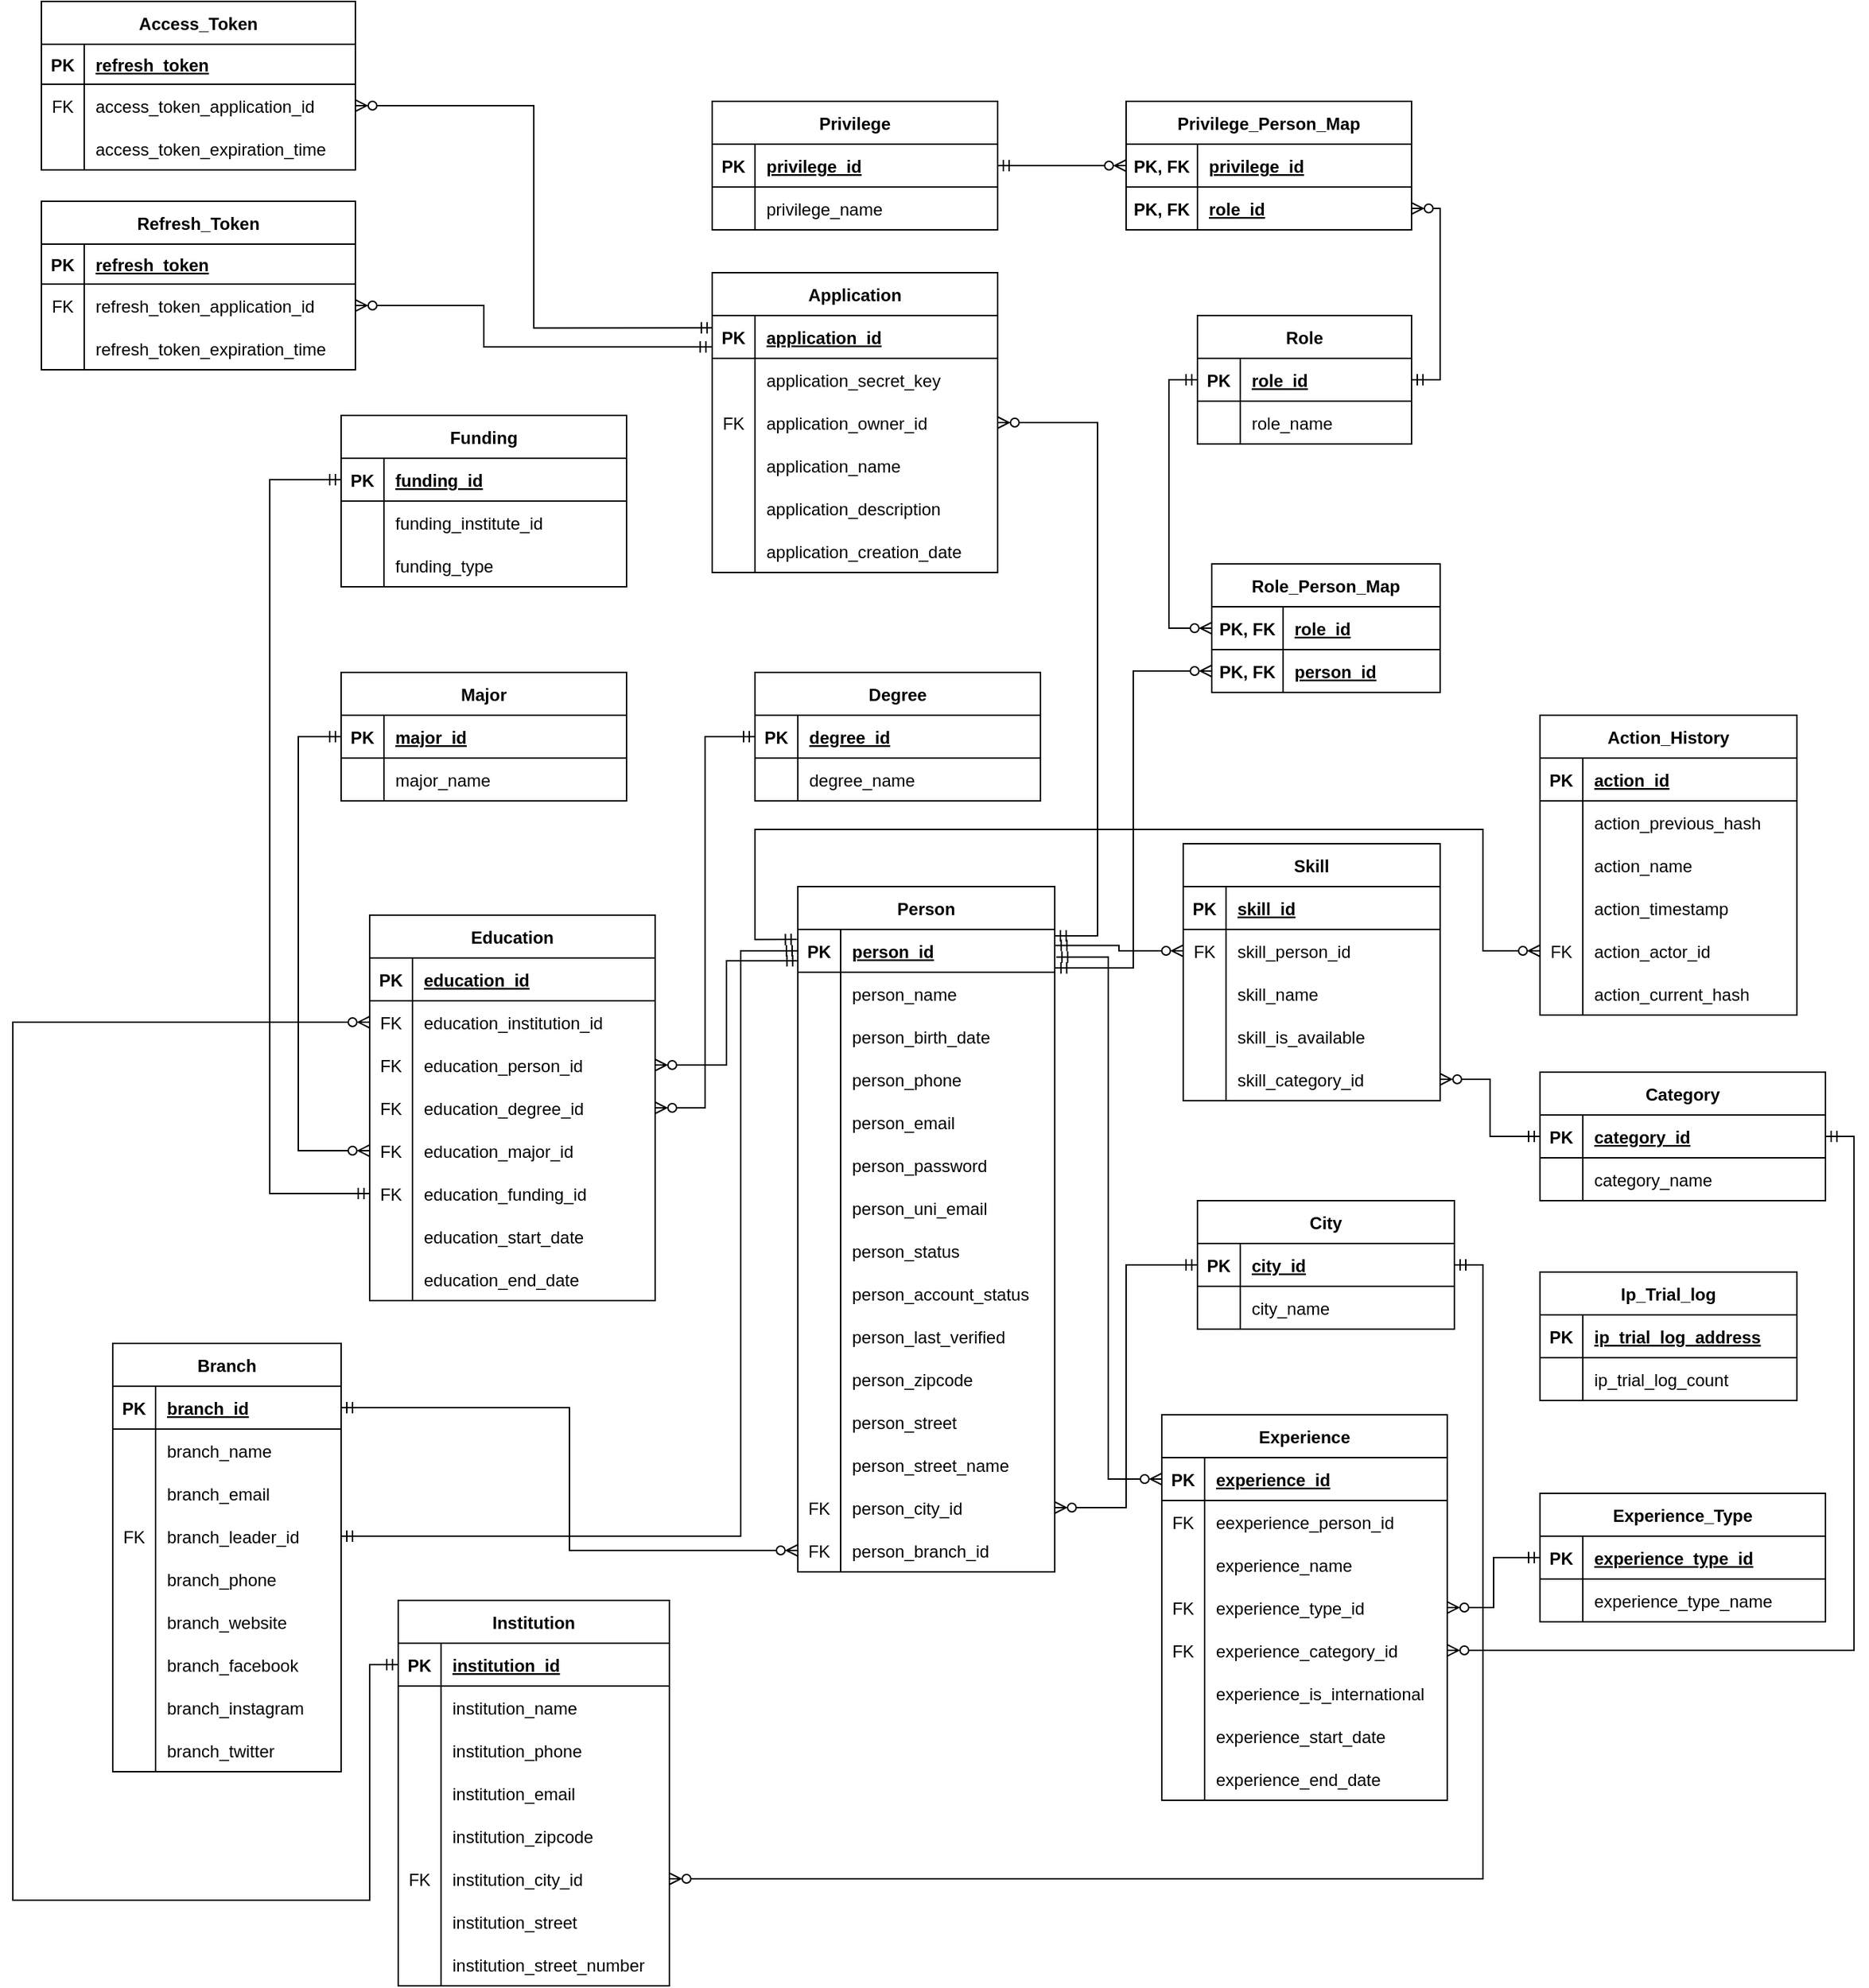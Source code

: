<mxfile version="17.4.5" type="github">
  <diagram id="ILYEloP5fM7FPbskC1yc" name="Page-1">
    <mxGraphModel dx="868" dy="510" grid="1" gridSize="10" guides="1" tooltips="1" connect="1" arrows="1" fold="1" page="1" pageScale="1" pageWidth="850" pageHeight="1100" math="0" shadow="0">
      <root>
        <mxCell id="0" />
        <mxCell id="1" parent="0" />
        <mxCell id="dXx2ca8DM4KJEwHmS_uU-111" style="edgeStyle=orthogonalEdgeStyle;rounded=0;orthogonalLoop=1;jettySize=auto;html=1;entryX=0.002;entryY=0.733;entryDx=0;entryDy=0;endArrow=ERmandOne;endFill=0;startArrow=ERzeroToMany;startFill=0;exitX=1;exitY=0.5;exitDx=0;exitDy=0;entryPerimeter=0;" parent="1" source="-hD_s9Owl0Gjd1eC_cjK-38" target="dXx2ca8DM4KJEwHmS_uU-116" edge="1">
          <mxGeometry relative="1" as="geometry" />
        </mxCell>
        <mxCell id="dXx2ca8DM4KJEwHmS_uU-112" style="edgeStyle=orthogonalEdgeStyle;rounded=0;orthogonalLoop=1;jettySize=auto;html=1;startArrow=ERzeroToMany;startFill=0;endArrow=ERmandOne;endFill=0;exitX=0;exitY=0.5;exitDx=0;exitDy=0;entryX=1.002;entryY=0.901;entryDx=0;entryDy=0;entryPerimeter=0;" parent="1" source="-hD_s9Owl0Gjd1eC_cjK-99" target="dXx2ca8DM4KJEwHmS_uU-116" edge="1">
          <mxGeometry relative="1" as="geometry">
            <mxPoint x="780" y="680" as="targetPoint" />
          </mxGeometry>
        </mxCell>
        <mxCell id="dXx2ca8DM4KJEwHmS_uU-113" style="edgeStyle=orthogonalEdgeStyle;rounded=0;orthogonalLoop=1;jettySize=auto;html=1;entryX=0;entryY=0.5;entryDx=0;entryDy=0;startArrow=ERzeroToMany;startFill=0;endArrow=ERmandOne;endFill=0;exitX=0;exitY=0.5;exitDx=0;exitDy=0;" parent="1" source="-hD_s9Owl0Gjd1eC_cjK-64" target="-hD_s9Owl0Gjd1eC_cjK-117" edge="1">
          <mxGeometry relative="1" as="geometry" />
        </mxCell>
        <mxCell id="dXx2ca8DM4KJEwHmS_uU-114" style="edgeStyle=orthogonalEdgeStyle;rounded=0;orthogonalLoop=1;jettySize=auto;html=1;entryX=1;entryY=0.5;entryDx=0;entryDy=0;startArrow=ERzeroToMany;startFill=0;endArrow=ERmandOne;endFill=0;exitX=1;exitY=0.5;exitDx=0;exitDy=0;" parent="1" source="-hD_s9Owl0Gjd1eC_cjK-152" target="-hD_s9Owl0Gjd1eC_cjK-117" edge="1">
          <mxGeometry relative="1" as="geometry">
            <mxPoint x="1190.0" y="149" as="sourcePoint" />
          </mxGeometry>
        </mxCell>
        <mxCell id="dXx2ca8DM4KJEwHmS_uU-115" value="Person" style="shape=table;startSize=30;container=1;collapsible=1;childLayout=tableLayout;fixedRows=1;rowLines=0;fontStyle=1;align=center;resizeLast=1;" parent="1" vertex="1">
          <mxGeometry x="600" y="630" width="180" height="480" as="geometry">
            <mxRectangle x="840" y="490" width="60" height="30" as="alternateBounds" />
          </mxGeometry>
        </mxCell>
        <mxCell id="dXx2ca8DM4KJEwHmS_uU-116" value="" style="shape=tableRow;horizontal=0;startSize=0;swimlaneHead=0;swimlaneBody=0;fillColor=none;collapsible=0;dropTarget=0;points=[[0,0.5],[1,0.5]];portConstraint=eastwest;top=0;left=0;right=0;bottom=1;" parent="dXx2ca8DM4KJEwHmS_uU-115" vertex="1">
          <mxGeometry y="30" width="180" height="30" as="geometry" />
        </mxCell>
        <mxCell id="dXx2ca8DM4KJEwHmS_uU-117" value="PK" style="shape=partialRectangle;connectable=0;fillColor=none;top=0;left=0;bottom=0;right=0;fontStyle=1;overflow=hidden;" parent="dXx2ca8DM4KJEwHmS_uU-116" vertex="1">
          <mxGeometry width="30" height="30" as="geometry">
            <mxRectangle width="30" height="30" as="alternateBounds" />
          </mxGeometry>
        </mxCell>
        <mxCell id="dXx2ca8DM4KJEwHmS_uU-118" value="person_id" style="shape=partialRectangle;connectable=0;fillColor=none;top=0;left=0;bottom=0;right=0;align=left;spacingLeft=6;fontStyle=5;overflow=hidden;" parent="dXx2ca8DM4KJEwHmS_uU-116" vertex="1">
          <mxGeometry x="30" width="150" height="30" as="geometry">
            <mxRectangle width="150" height="30" as="alternateBounds" />
          </mxGeometry>
        </mxCell>
        <mxCell id="dXx2ca8DM4KJEwHmS_uU-119" value="" style="shape=tableRow;horizontal=0;startSize=0;swimlaneHead=0;swimlaneBody=0;fillColor=none;collapsible=0;dropTarget=0;points=[[0,0.5],[1,0.5]];portConstraint=eastwest;top=0;left=0;right=0;bottom=0;" parent="dXx2ca8DM4KJEwHmS_uU-115" vertex="1">
          <mxGeometry y="60" width="180" height="30" as="geometry" />
        </mxCell>
        <mxCell id="dXx2ca8DM4KJEwHmS_uU-120" value="" style="shape=partialRectangle;connectable=0;fillColor=none;top=0;left=0;bottom=0;right=0;editable=1;overflow=hidden;" parent="dXx2ca8DM4KJEwHmS_uU-119" vertex="1">
          <mxGeometry width="30" height="30" as="geometry">
            <mxRectangle width="30" height="30" as="alternateBounds" />
          </mxGeometry>
        </mxCell>
        <mxCell id="dXx2ca8DM4KJEwHmS_uU-121" value="person_name" style="shape=partialRectangle;connectable=0;fillColor=none;top=0;left=0;bottom=0;right=0;align=left;spacingLeft=6;overflow=hidden;" parent="dXx2ca8DM4KJEwHmS_uU-119" vertex="1">
          <mxGeometry x="30" width="150" height="30" as="geometry">
            <mxRectangle width="150" height="30" as="alternateBounds" />
          </mxGeometry>
        </mxCell>
        <mxCell id="dXx2ca8DM4KJEwHmS_uU-122" value="" style="shape=tableRow;horizontal=0;startSize=0;swimlaneHead=0;swimlaneBody=0;fillColor=none;collapsible=0;dropTarget=0;points=[[0,0.5],[1,0.5]];portConstraint=eastwest;top=0;left=0;right=0;bottom=0;" parent="dXx2ca8DM4KJEwHmS_uU-115" vertex="1">
          <mxGeometry y="90" width="180" height="30" as="geometry" />
        </mxCell>
        <mxCell id="dXx2ca8DM4KJEwHmS_uU-123" value="" style="shape=partialRectangle;connectable=0;fillColor=none;top=0;left=0;bottom=0;right=0;editable=1;overflow=hidden;" parent="dXx2ca8DM4KJEwHmS_uU-122" vertex="1">
          <mxGeometry width="30" height="30" as="geometry">
            <mxRectangle width="30" height="30" as="alternateBounds" />
          </mxGeometry>
        </mxCell>
        <mxCell id="dXx2ca8DM4KJEwHmS_uU-124" value="person_birth_date" style="shape=partialRectangle;connectable=0;fillColor=none;top=0;left=0;bottom=0;right=0;align=left;spacingLeft=6;overflow=hidden;" parent="dXx2ca8DM4KJEwHmS_uU-122" vertex="1">
          <mxGeometry x="30" width="150" height="30" as="geometry">
            <mxRectangle width="150" height="30" as="alternateBounds" />
          </mxGeometry>
        </mxCell>
        <mxCell id="dXx2ca8DM4KJEwHmS_uU-125" value="" style="shape=tableRow;horizontal=0;startSize=0;swimlaneHead=0;swimlaneBody=0;fillColor=none;collapsible=0;dropTarget=0;points=[[0,0.5],[1,0.5]];portConstraint=eastwest;top=0;left=0;right=0;bottom=0;" parent="dXx2ca8DM4KJEwHmS_uU-115" vertex="1">
          <mxGeometry y="120" width="180" height="30" as="geometry" />
        </mxCell>
        <mxCell id="dXx2ca8DM4KJEwHmS_uU-126" value="" style="shape=partialRectangle;connectable=0;fillColor=none;top=0;left=0;bottom=0;right=0;editable=1;overflow=hidden;" parent="dXx2ca8DM4KJEwHmS_uU-125" vertex="1">
          <mxGeometry width="30" height="30" as="geometry">
            <mxRectangle width="30" height="30" as="alternateBounds" />
          </mxGeometry>
        </mxCell>
        <mxCell id="dXx2ca8DM4KJEwHmS_uU-127" value="person_phone" style="shape=partialRectangle;connectable=0;fillColor=none;top=0;left=0;bottom=0;right=0;align=left;spacingLeft=6;overflow=hidden;" parent="dXx2ca8DM4KJEwHmS_uU-125" vertex="1">
          <mxGeometry x="30" width="150" height="30" as="geometry">
            <mxRectangle width="150" height="30" as="alternateBounds" />
          </mxGeometry>
        </mxCell>
        <mxCell id="dXx2ca8DM4KJEwHmS_uU-128" style="shape=tableRow;horizontal=0;startSize=0;swimlaneHead=0;swimlaneBody=0;fillColor=none;collapsible=0;dropTarget=0;points=[[0,0.5],[1,0.5]];portConstraint=eastwest;top=0;left=0;right=0;bottom=0;" parent="dXx2ca8DM4KJEwHmS_uU-115" vertex="1">
          <mxGeometry y="150" width="180" height="30" as="geometry" />
        </mxCell>
        <mxCell id="dXx2ca8DM4KJEwHmS_uU-129" style="shape=partialRectangle;connectable=0;fillColor=none;top=0;left=0;bottom=0;right=0;editable=1;overflow=hidden;" parent="dXx2ca8DM4KJEwHmS_uU-128" vertex="1">
          <mxGeometry width="30" height="30" as="geometry">
            <mxRectangle width="30" height="30" as="alternateBounds" />
          </mxGeometry>
        </mxCell>
        <mxCell id="dXx2ca8DM4KJEwHmS_uU-130" value="person_email" style="shape=partialRectangle;connectable=0;fillColor=none;top=0;left=0;bottom=0;right=0;align=left;spacingLeft=6;overflow=hidden;" parent="dXx2ca8DM4KJEwHmS_uU-128" vertex="1">
          <mxGeometry x="30" width="150" height="30" as="geometry">
            <mxRectangle width="150" height="30" as="alternateBounds" />
          </mxGeometry>
        </mxCell>
        <mxCell id="dXx2ca8DM4KJEwHmS_uU-131" style="shape=tableRow;horizontal=0;startSize=0;swimlaneHead=0;swimlaneBody=0;fillColor=none;collapsible=0;dropTarget=0;points=[[0,0.5],[1,0.5]];portConstraint=eastwest;top=0;left=0;right=0;bottom=0;" parent="dXx2ca8DM4KJEwHmS_uU-115" vertex="1">
          <mxGeometry y="180" width="180" height="30" as="geometry" />
        </mxCell>
        <mxCell id="dXx2ca8DM4KJEwHmS_uU-132" style="shape=partialRectangle;connectable=0;fillColor=none;top=0;left=0;bottom=0;right=0;editable=1;overflow=hidden;" parent="dXx2ca8DM4KJEwHmS_uU-131" vertex="1">
          <mxGeometry width="30" height="30" as="geometry">
            <mxRectangle width="30" height="30" as="alternateBounds" />
          </mxGeometry>
        </mxCell>
        <mxCell id="dXx2ca8DM4KJEwHmS_uU-133" value="person_password" style="shape=partialRectangle;connectable=0;fillColor=none;top=0;left=0;bottom=0;right=0;align=left;spacingLeft=6;overflow=hidden;" parent="dXx2ca8DM4KJEwHmS_uU-131" vertex="1">
          <mxGeometry x="30" width="150" height="30" as="geometry">
            <mxRectangle width="150" height="30" as="alternateBounds" />
          </mxGeometry>
        </mxCell>
        <mxCell id="dXx2ca8DM4KJEwHmS_uU-134" style="shape=tableRow;horizontal=0;startSize=0;swimlaneHead=0;swimlaneBody=0;fillColor=none;collapsible=0;dropTarget=0;points=[[0,0.5],[1,0.5]];portConstraint=eastwest;top=0;left=0;right=0;bottom=0;" parent="dXx2ca8DM4KJEwHmS_uU-115" vertex="1">
          <mxGeometry y="210" width="180" height="30" as="geometry" />
        </mxCell>
        <mxCell id="dXx2ca8DM4KJEwHmS_uU-135" style="shape=partialRectangle;connectable=0;fillColor=none;top=0;left=0;bottom=0;right=0;editable=1;overflow=hidden;" parent="dXx2ca8DM4KJEwHmS_uU-134" vertex="1">
          <mxGeometry width="30" height="30" as="geometry">
            <mxRectangle width="30" height="30" as="alternateBounds" />
          </mxGeometry>
        </mxCell>
        <mxCell id="dXx2ca8DM4KJEwHmS_uU-136" value="person_uni_email" style="shape=partialRectangle;connectable=0;fillColor=none;top=0;left=0;bottom=0;right=0;align=left;spacingLeft=6;overflow=hidden;" parent="dXx2ca8DM4KJEwHmS_uU-134" vertex="1">
          <mxGeometry x="30" width="150" height="30" as="geometry">
            <mxRectangle width="150" height="30" as="alternateBounds" />
          </mxGeometry>
        </mxCell>
        <mxCell id="dXx2ca8DM4KJEwHmS_uU-137" style="shape=tableRow;horizontal=0;startSize=0;swimlaneHead=0;swimlaneBody=0;fillColor=none;collapsible=0;dropTarget=0;points=[[0,0.5],[1,0.5]];portConstraint=eastwest;top=0;left=0;right=0;bottom=0;" parent="dXx2ca8DM4KJEwHmS_uU-115" vertex="1">
          <mxGeometry y="240" width="180" height="30" as="geometry" />
        </mxCell>
        <mxCell id="dXx2ca8DM4KJEwHmS_uU-138" style="shape=partialRectangle;connectable=0;fillColor=none;top=0;left=0;bottom=0;right=0;editable=1;overflow=hidden;" parent="dXx2ca8DM4KJEwHmS_uU-137" vertex="1">
          <mxGeometry width="30" height="30" as="geometry">
            <mxRectangle width="30" height="30" as="alternateBounds" />
          </mxGeometry>
        </mxCell>
        <mxCell id="dXx2ca8DM4KJEwHmS_uU-139" value="person_status" style="shape=partialRectangle;connectable=0;fillColor=none;top=0;left=0;bottom=0;right=0;align=left;spacingLeft=6;overflow=hidden;" parent="dXx2ca8DM4KJEwHmS_uU-137" vertex="1">
          <mxGeometry x="30" width="150" height="30" as="geometry">
            <mxRectangle width="150" height="30" as="alternateBounds" />
          </mxGeometry>
        </mxCell>
        <mxCell id="dXx2ca8DM4KJEwHmS_uU-140" style="shape=tableRow;horizontal=0;startSize=0;swimlaneHead=0;swimlaneBody=0;fillColor=none;collapsible=0;dropTarget=0;points=[[0,0.5],[1,0.5]];portConstraint=eastwest;top=0;left=0;right=0;bottom=0;" parent="dXx2ca8DM4KJEwHmS_uU-115" vertex="1">
          <mxGeometry y="270" width="180" height="30" as="geometry" />
        </mxCell>
        <mxCell id="dXx2ca8DM4KJEwHmS_uU-141" style="shape=partialRectangle;connectable=0;fillColor=none;top=0;left=0;bottom=0;right=0;editable=1;overflow=hidden;" parent="dXx2ca8DM4KJEwHmS_uU-140" vertex="1">
          <mxGeometry width="30" height="30" as="geometry">
            <mxRectangle width="30" height="30" as="alternateBounds" />
          </mxGeometry>
        </mxCell>
        <mxCell id="dXx2ca8DM4KJEwHmS_uU-142" value="person_account_status" style="shape=partialRectangle;connectable=0;fillColor=none;top=0;left=0;bottom=0;right=0;align=left;spacingLeft=6;overflow=hidden;" parent="dXx2ca8DM4KJEwHmS_uU-140" vertex="1">
          <mxGeometry x="30" width="150" height="30" as="geometry">
            <mxRectangle width="150" height="30" as="alternateBounds" />
          </mxGeometry>
        </mxCell>
        <mxCell id="dXx2ca8DM4KJEwHmS_uU-143" style="shape=tableRow;horizontal=0;startSize=0;swimlaneHead=0;swimlaneBody=0;fillColor=none;collapsible=0;dropTarget=0;points=[[0,0.5],[1,0.5]];portConstraint=eastwest;top=0;left=0;right=0;bottom=0;" parent="dXx2ca8DM4KJEwHmS_uU-115" vertex="1">
          <mxGeometry y="300" width="180" height="30" as="geometry" />
        </mxCell>
        <mxCell id="dXx2ca8DM4KJEwHmS_uU-144" style="shape=partialRectangle;connectable=0;fillColor=none;top=0;left=0;bottom=0;right=0;editable=1;overflow=hidden;" parent="dXx2ca8DM4KJEwHmS_uU-143" vertex="1">
          <mxGeometry width="30" height="30" as="geometry">
            <mxRectangle width="30" height="30" as="alternateBounds" />
          </mxGeometry>
        </mxCell>
        <mxCell id="dXx2ca8DM4KJEwHmS_uU-145" value="person_last_verified" style="shape=partialRectangle;connectable=0;fillColor=none;top=0;left=0;bottom=0;right=0;align=left;spacingLeft=6;overflow=hidden;" parent="dXx2ca8DM4KJEwHmS_uU-143" vertex="1">
          <mxGeometry x="30" width="150" height="30" as="geometry">
            <mxRectangle width="150" height="30" as="alternateBounds" />
          </mxGeometry>
        </mxCell>
        <mxCell id="dXx2ca8DM4KJEwHmS_uU-146" style="shape=tableRow;horizontal=0;startSize=0;swimlaneHead=0;swimlaneBody=0;fillColor=none;collapsible=0;dropTarget=0;points=[[0,0.5],[1,0.5]];portConstraint=eastwest;top=0;left=0;right=0;bottom=0;" parent="dXx2ca8DM4KJEwHmS_uU-115" vertex="1">
          <mxGeometry y="330" width="180" height="30" as="geometry" />
        </mxCell>
        <mxCell id="dXx2ca8DM4KJEwHmS_uU-147" style="shape=partialRectangle;connectable=0;fillColor=none;top=0;left=0;bottom=0;right=0;editable=1;overflow=hidden;" parent="dXx2ca8DM4KJEwHmS_uU-146" vertex="1">
          <mxGeometry width="30" height="30" as="geometry">
            <mxRectangle width="30" height="30" as="alternateBounds" />
          </mxGeometry>
        </mxCell>
        <mxCell id="dXx2ca8DM4KJEwHmS_uU-148" value="person_zipcode" style="shape=partialRectangle;connectable=0;fillColor=none;top=0;left=0;bottom=0;right=0;align=left;spacingLeft=6;overflow=hidden;" parent="dXx2ca8DM4KJEwHmS_uU-146" vertex="1">
          <mxGeometry x="30" width="150" height="30" as="geometry">
            <mxRectangle width="150" height="30" as="alternateBounds" />
          </mxGeometry>
        </mxCell>
        <mxCell id="dXx2ca8DM4KJEwHmS_uU-149" style="shape=tableRow;horizontal=0;startSize=0;swimlaneHead=0;swimlaneBody=0;fillColor=none;collapsible=0;dropTarget=0;points=[[0,0.5],[1,0.5]];portConstraint=eastwest;top=0;left=0;right=0;bottom=0;" parent="dXx2ca8DM4KJEwHmS_uU-115" vertex="1">
          <mxGeometry y="360" width="180" height="30" as="geometry" />
        </mxCell>
        <mxCell id="dXx2ca8DM4KJEwHmS_uU-150" style="shape=partialRectangle;connectable=0;fillColor=none;top=0;left=0;bottom=0;right=0;editable=1;overflow=hidden;" parent="dXx2ca8DM4KJEwHmS_uU-149" vertex="1">
          <mxGeometry width="30" height="30" as="geometry">
            <mxRectangle width="30" height="30" as="alternateBounds" />
          </mxGeometry>
        </mxCell>
        <mxCell id="dXx2ca8DM4KJEwHmS_uU-151" value="person_street" style="shape=partialRectangle;connectable=0;fillColor=none;top=0;left=0;bottom=0;right=0;align=left;spacingLeft=6;overflow=hidden;" parent="dXx2ca8DM4KJEwHmS_uU-149" vertex="1">
          <mxGeometry x="30" width="150" height="30" as="geometry">
            <mxRectangle width="150" height="30" as="alternateBounds" />
          </mxGeometry>
        </mxCell>
        <mxCell id="dXx2ca8DM4KJEwHmS_uU-155" style="shape=tableRow;horizontal=0;startSize=0;swimlaneHead=0;swimlaneBody=0;fillColor=none;collapsible=0;dropTarget=0;points=[[0,0.5],[1,0.5]];portConstraint=eastwest;top=0;left=0;right=0;bottom=0;" parent="dXx2ca8DM4KJEwHmS_uU-115" vertex="1">
          <mxGeometry y="390" width="180" height="30" as="geometry" />
        </mxCell>
        <mxCell id="dXx2ca8DM4KJEwHmS_uU-156" style="shape=partialRectangle;connectable=0;fillColor=none;top=0;left=0;bottom=0;right=0;editable=1;overflow=hidden;" parent="dXx2ca8DM4KJEwHmS_uU-155" vertex="1">
          <mxGeometry width="30" height="30" as="geometry">
            <mxRectangle width="30" height="30" as="alternateBounds" />
          </mxGeometry>
        </mxCell>
        <mxCell id="dXx2ca8DM4KJEwHmS_uU-157" value="person_street_name" style="shape=partialRectangle;connectable=0;fillColor=none;top=0;left=0;bottom=0;right=0;align=left;spacingLeft=6;overflow=hidden;" parent="dXx2ca8DM4KJEwHmS_uU-155" vertex="1">
          <mxGeometry x="30" width="150" height="30" as="geometry">
            <mxRectangle width="150" height="30" as="alternateBounds" />
          </mxGeometry>
        </mxCell>
        <mxCell id="dXx2ca8DM4KJEwHmS_uU-158" style="shape=tableRow;horizontal=0;startSize=0;swimlaneHead=0;swimlaneBody=0;fillColor=none;collapsible=0;dropTarget=0;points=[[0,0.5],[1,0.5]];portConstraint=eastwest;top=0;left=0;right=0;bottom=0;" parent="dXx2ca8DM4KJEwHmS_uU-115" vertex="1">
          <mxGeometry y="420" width="180" height="30" as="geometry" />
        </mxCell>
        <mxCell id="dXx2ca8DM4KJEwHmS_uU-159" value="FK" style="shape=partialRectangle;connectable=0;fillColor=none;top=0;left=0;bottom=0;right=0;editable=1;overflow=hidden;" parent="dXx2ca8DM4KJEwHmS_uU-158" vertex="1">
          <mxGeometry width="30" height="30" as="geometry">
            <mxRectangle width="30" height="30" as="alternateBounds" />
          </mxGeometry>
        </mxCell>
        <mxCell id="dXx2ca8DM4KJEwHmS_uU-160" value="person_city_id" style="shape=partialRectangle;connectable=0;fillColor=none;top=0;left=0;bottom=0;right=0;align=left;spacingLeft=6;overflow=hidden;" parent="dXx2ca8DM4KJEwHmS_uU-158" vertex="1">
          <mxGeometry x="30" width="150" height="30" as="geometry">
            <mxRectangle width="150" height="30" as="alternateBounds" />
          </mxGeometry>
        </mxCell>
        <mxCell id="dXx2ca8DM4KJEwHmS_uU-167" style="shape=tableRow;horizontal=0;startSize=0;swimlaneHead=0;swimlaneBody=0;fillColor=none;collapsible=0;dropTarget=0;points=[[0,0.5],[1,0.5]];portConstraint=eastwest;top=0;left=0;right=0;bottom=0;" parent="dXx2ca8DM4KJEwHmS_uU-115" vertex="1">
          <mxGeometry y="450" width="180" height="30" as="geometry" />
        </mxCell>
        <mxCell id="dXx2ca8DM4KJEwHmS_uU-168" value="FK" style="shape=partialRectangle;connectable=0;fillColor=none;top=0;left=0;bottom=0;right=0;editable=1;overflow=hidden;" parent="dXx2ca8DM4KJEwHmS_uU-167" vertex="1">
          <mxGeometry width="30" height="30" as="geometry">
            <mxRectangle width="30" height="30" as="alternateBounds" />
          </mxGeometry>
        </mxCell>
        <mxCell id="dXx2ca8DM4KJEwHmS_uU-169" value="person_branch_id" style="shape=partialRectangle;connectable=0;fillColor=none;top=0;left=0;bottom=0;right=0;align=left;spacingLeft=6;overflow=hidden;" parent="dXx2ca8DM4KJEwHmS_uU-167" vertex="1">
          <mxGeometry x="30" width="150" height="30" as="geometry">
            <mxRectangle width="150" height="30" as="alternateBounds" />
          </mxGeometry>
        </mxCell>
        <mxCell id="dXx2ca8DM4KJEwHmS_uU-186" value="City" style="shape=table;startSize=30;container=1;collapsible=1;childLayout=tableLayout;fixedRows=1;rowLines=0;fontStyle=1;align=center;resizeLast=1;" parent="1" vertex="1">
          <mxGeometry x="880" y="850" width="180" height="90" as="geometry" />
        </mxCell>
        <mxCell id="dXx2ca8DM4KJEwHmS_uU-187" value="" style="shape=tableRow;horizontal=0;startSize=0;swimlaneHead=0;swimlaneBody=0;fillColor=none;collapsible=0;dropTarget=0;points=[[0,0.5],[1,0.5]];portConstraint=eastwest;top=0;left=0;right=0;bottom=1;" parent="dXx2ca8DM4KJEwHmS_uU-186" vertex="1">
          <mxGeometry y="30" width="180" height="30" as="geometry" />
        </mxCell>
        <mxCell id="dXx2ca8DM4KJEwHmS_uU-188" value="PK" style="shape=partialRectangle;connectable=0;fillColor=none;top=0;left=0;bottom=0;right=0;fontStyle=1;overflow=hidden;" parent="dXx2ca8DM4KJEwHmS_uU-187" vertex="1">
          <mxGeometry width="30" height="30" as="geometry">
            <mxRectangle width="30" height="30" as="alternateBounds" />
          </mxGeometry>
        </mxCell>
        <mxCell id="dXx2ca8DM4KJEwHmS_uU-189" value="city_id" style="shape=partialRectangle;connectable=0;fillColor=none;top=0;left=0;bottom=0;right=0;align=left;spacingLeft=6;fontStyle=5;overflow=hidden;" parent="dXx2ca8DM4KJEwHmS_uU-187" vertex="1">
          <mxGeometry x="30" width="150" height="30" as="geometry">
            <mxRectangle width="150" height="30" as="alternateBounds" />
          </mxGeometry>
        </mxCell>
        <mxCell id="dXx2ca8DM4KJEwHmS_uU-190" value="" style="shape=tableRow;horizontal=0;startSize=0;swimlaneHead=0;swimlaneBody=0;fillColor=none;collapsible=0;dropTarget=0;points=[[0,0.5],[1,0.5]];portConstraint=eastwest;top=0;left=0;right=0;bottom=0;" parent="dXx2ca8DM4KJEwHmS_uU-186" vertex="1">
          <mxGeometry y="60" width="180" height="30" as="geometry" />
        </mxCell>
        <mxCell id="dXx2ca8DM4KJEwHmS_uU-191" value="" style="shape=partialRectangle;connectable=0;fillColor=none;top=0;left=0;bottom=0;right=0;editable=1;overflow=hidden;" parent="dXx2ca8DM4KJEwHmS_uU-190" vertex="1">
          <mxGeometry width="30" height="30" as="geometry">
            <mxRectangle width="30" height="30" as="alternateBounds" />
          </mxGeometry>
        </mxCell>
        <mxCell id="dXx2ca8DM4KJEwHmS_uU-192" value="city_name" style="shape=partialRectangle;connectable=0;fillColor=none;top=0;left=0;bottom=0;right=0;align=left;spacingLeft=6;overflow=hidden;" parent="dXx2ca8DM4KJEwHmS_uU-190" vertex="1">
          <mxGeometry x="30" width="150" height="30" as="geometry">
            <mxRectangle width="150" height="30" as="alternateBounds" />
          </mxGeometry>
        </mxCell>
        <mxCell id="dXx2ca8DM4KJEwHmS_uU-199" style="edgeStyle=orthogonalEdgeStyle;rounded=0;orthogonalLoop=1;jettySize=auto;html=1;entryX=0;entryY=0.5;entryDx=0;entryDy=0;startArrow=ERzeroToMany;startFill=0;endArrow=ERmandOne;endFill=0;" parent="1" source="dXx2ca8DM4KJEwHmS_uU-158" target="dXx2ca8DM4KJEwHmS_uU-187" edge="1">
          <mxGeometry relative="1" as="geometry" />
        </mxCell>
        <mxCell id="dXx2ca8DM4KJEwHmS_uU-204" value="Branch" style="shape=table;startSize=30;container=1;collapsible=1;childLayout=tableLayout;fixedRows=1;rowLines=0;fontStyle=1;align=center;resizeLast=1;" parent="1" vertex="1">
          <mxGeometry x="120" y="950" width="160.0" height="300" as="geometry" />
        </mxCell>
        <mxCell id="dXx2ca8DM4KJEwHmS_uU-205" value="" style="shape=tableRow;horizontal=0;startSize=0;swimlaneHead=0;swimlaneBody=0;fillColor=none;collapsible=0;dropTarget=0;points=[[0,0.5],[1,0.5]];portConstraint=eastwest;top=0;left=0;right=0;bottom=1;" parent="dXx2ca8DM4KJEwHmS_uU-204" vertex="1">
          <mxGeometry y="30" width="160.0" height="30" as="geometry" />
        </mxCell>
        <mxCell id="dXx2ca8DM4KJEwHmS_uU-206" value="PK" style="shape=partialRectangle;connectable=0;fillColor=none;top=0;left=0;bottom=0;right=0;fontStyle=1;overflow=hidden;" parent="dXx2ca8DM4KJEwHmS_uU-205" vertex="1">
          <mxGeometry width="30" height="30" as="geometry">
            <mxRectangle width="30" height="30" as="alternateBounds" />
          </mxGeometry>
        </mxCell>
        <mxCell id="dXx2ca8DM4KJEwHmS_uU-207" value="branch_id" style="shape=partialRectangle;connectable=0;fillColor=none;top=0;left=0;bottom=0;right=0;align=left;spacingLeft=6;fontStyle=5;overflow=hidden;" parent="dXx2ca8DM4KJEwHmS_uU-205" vertex="1">
          <mxGeometry x="30" width="130.0" height="30" as="geometry">
            <mxRectangle width="130.0" height="30" as="alternateBounds" />
          </mxGeometry>
        </mxCell>
        <mxCell id="dXx2ca8DM4KJEwHmS_uU-208" value="" style="shape=tableRow;horizontal=0;startSize=0;swimlaneHead=0;swimlaneBody=0;fillColor=none;collapsible=0;dropTarget=0;points=[[0,0.5],[1,0.5]];portConstraint=eastwest;top=0;left=0;right=0;bottom=0;" parent="dXx2ca8DM4KJEwHmS_uU-204" vertex="1">
          <mxGeometry y="60" width="160.0" height="30" as="geometry" />
        </mxCell>
        <mxCell id="dXx2ca8DM4KJEwHmS_uU-209" value="" style="shape=partialRectangle;connectable=0;fillColor=none;top=0;left=0;bottom=0;right=0;editable=1;overflow=hidden;" parent="dXx2ca8DM4KJEwHmS_uU-208" vertex="1">
          <mxGeometry width="30" height="30" as="geometry">
            <mxRectangle width="30" height="30" as="alternateBounds" />
          </mxGeometry>
        </mxCell>
        <mxCell id="dXx2ca8DM4KJEwHmS_uU-210" value="branch_name" style="shape=partialRectangle;connectable=0;fillColor=none;top=0;left=0;bottom=0;right=0;align=left;spacingLeft=6;overflow=hidden;" parent="dXx2ca8DM4KJEwHmS_uU-208" vertex="1">
          <mxGeometry x="30" width="130.0" height="30" as="geometry">
            <mxRectangle width="130.0" height="30" as="alternateBounds" />
          </mxGeometry>
        </mxCell>
        <mxCell id="dXx2ca8DM4KJEwHmS_uU-211" style="shape=tableRow;horizontal=0;startSize=0;swimlaneHead=0;swimlaneBody=0;fillColor=none;collapsible=0;dropTarget=0;points=[[0,0.5],[1,0.5]];portConstraint=eastwest;top=0;left=0;right=0;bottom=0;" parent="dXx2ca8DM4KJEwHmS_uU-204" vertex="1">
          <mxGeometry y="90" width="160.0" height="30" as="geometry" />
        </mxCell>
        <mxCell id="dXx2ca8DM4KJEwHmS_uU-212" style="shape=partialRectangle;connectable=0;fillColor=none;top=0;left=0;bottom=0;right=0;editable=1;overflow=hidden;" parent="dXx2ca8DM4KJEwHmS_uU-211" vertex="1">
          <mxGeometry width="30" height="30" as="geometry">
            <mxRectangle width="30" height="30" as="alternateBounds" />
          </mxGeometry>
        </mxCell>
        <mxCell id="dXx2ca8DM4KJEwHmS_uU-213" value="branch_email" style="shape=partialRectangle;connectable=0;fillColor=none;top=0;left=0;bottom=0;right=0;align=left;spacingLeft=6;overflow=hidden;" parent="dXx2ca8DM4KJEwHmS_uU-211" vertex="1">
          <mxGeometry x="30" width="130.0" height="30" as="geometry">
            <mxRectangle width="130.0" height="30" as="alternateBounds" />
          </mxGeometry>
        </mxCell>
        <mxCell id="dXx2ca8DM4KJEwHmS_uU-214" style="shape=tableRow;horizontal=0;startSize=0;swimlaneHead=0;swimlaneBody=0;fillColor=none;collapsible=0;dropTarget=0;points=[[0,0.5],[1,0.5]];portConstraint=eastwest;top=0;left=0;right=0;bottom=0;" parent="dXx2ca8DM4KJEwHmS_uU-204" vertex="1">
          <mxGeometry y="120" width="160.0" height="30" as="geometry" />
        </mxCell>
        <mxCell id="dXx2ca8DM4KJEwHmS_uU-215" value="FK" style="shape=partialRectangle;connectable=0;fillColor=none;top=0;left=0;bottom=0;right=0;editable=1;overflow=hidden;" parent="dXx2ca8DM4KJEwHmS_uU-214" vertex="1">
          <mxGeometry width="30" height="30" as="geometry">
            <mxRectangle width="30" height="30" as="alternateBounds" />
          </mxGeometry>
        </mxCell>
        <mxCell id="dXx2ca8DM4KJEwHmS_uU-216" value="branch_leader_id" style="shape=partialRectangle;connectable=0;fillColor=none;top=0;left=0;bottom=0;right=0;align=left;spacingLeft=6;overflow=hidden;" parent="dXx2ca8DM4KJEwHmS_uU-214" vertex="1">
          <mxGeometry x="30" width="130.0" height="30" as="geometry">
            <mxRectangle width="130.0" height="30" as="alternateBounds" />
          </mxGeometry>
        </mxCell>
        <mxCell id="dXx2ca8DM4KJEwHmS_uU-217" style="shape=tableRow;horizontal=0;startSize=0;swimlaneHead=0;swimlaneBody=0;fillColor=none;collapsible=0;dropTarget=0;points=[[0,0.5],[1,0.5]];portConstraint=eastwest;top=0;left=0;right=0;bottom=0;" parent="dXx2ca8DM4KJEwHmS_uU-204" vertex="1">
          <mxGeometry y="150" width="160.0" height="30" as="geometry" />
        </mxCell>
        <mxCell id="dXx2ca8DM4KJEwHmS_uU-218" style="shape=partialRectangle;connectable=0;fillColor=none;top=0;left=0;bottom=0;right=0;editable=1;overflow=hidden;" parent="dXx2ca8DM4KJEwHmS_uU-217" vertex="1">
          <mxGeometry width="30" height="30" as="geometry">
            <mxRectangle width="30" height="30" as="alternateBounds" />
          </mxGeometry>
        </mxCell>
        <mxCell id="dXx2ca8DM4KJEwHmS_uU-219" value="branch_phone" style="shape=partialRectangle;connectable=0;fillColor=none;top=0;left=0;bottom=0;right=0;align=left;spacingLeft=6;overflow=hidden;" parent="dXx2ca8DM4KJEwHmS_uU-217" vertex="1">
          <mxGeometry x="30" width="130.0" height="30" as="geometry">
            <mxRectangle width="130.0" height="30" as="alternateBounds" />
          </mxGeometry>
        </mxCell>
        <mxCell id="dXx2ca8DM4KJEwHmS_uU-220" style="shape=tableRow;horizontal=0;startSize=0;swimlaneHead=0;swimlaneBody=0;fillColor=none;collapsible=0;dropTarget=0;points=[[0,0.5],[1,0.5]];portConstraint=eastwest;top=0;left=0;right=0;bottom=0;" parent="dXx2ca8DM4KJEwHmS_uU-204" vertex="1">
          <mxGeometry y="180" width="160.0" height="30" as="geometry" />
        </mxCell>
        <mxCell id="dXx2ca8DM4KJEwHmS_uU-221" style="shape=partialRectangle;connectable=0;fillColor=none;top=0;left=0;bottom=0;right=0;editable=1;overflow=hidden;" parent="dXx2ca8DM4KJEwHmS_uU-220" vertex="1">
          <mxGeometry width="30" height="30" as="geometry">
            <mxRectangle width="30" height="30" as="alternateBounds" />
          </mxGeometry>
        </mxCell>
        <mxCell id="dXx2ca8DM4KJEwHmS_uU-222" value="branch_website" style="shape=partialRectangle;connectable=0;fillColor=none;top=0;left=0;bottom=0;right=0;align=left;spacingLeft=6;overflow=hidden;" parent="dXx2ca8DM4KJEwHmS_uU-220" vertex="1">
          <mxGeometry x="30" width="130.0" height="30" as="geometry">
            <mxRectangle width="130.0" height="30" as="alternateBounds" />
          </mxGeometry>
        </mxCell>
        <mxCell id="dXx2ca8DM4KJEwHmS_uU-226" style="shape=tableRow;horizontal=0;startSize=0;swimlaneHead=0;swimlaneBody=0;fillColor=none;collapsible=0;dropTarget=0;points=[[0,0.5],[1,0.5]];portConstraint=eastwest;top=0;left=0;right=0;bottom=0;" parent="dXx2ca8DM4KJEwHmS_uU-204" vertex="1">
          <mxGeometry y="210" width="160.0" height="30" as="geometry" />
        </mxCell>
        <mxCell id="dXx2ca8DM4KJEwHmS_uU-227" style="shape=partialRectangle;connectable=0;fillColor=none;top=0;left=0;bottom=0;right=0;editable=1;overflow=hidden;" parent="dXx2ca8DM4KJEwHmS_uU-226" vertex="1">
          <mxGeometry width="30" height="30" as="geometry">
            <mxRectangle width="30" height="30" as="alternateBounds" />
          </mxGeometry>
        </mxCell>
        <mxCell id="dXx2ca8DM4KJEwHmS_uU-228" value="branch_facebook" style="shape=partialRectangle;connectable=0;fillColor=none;top=0;left=0;bottom=0;right=0;align=left;spacingLeft=6;overflow=hidden;" parent="dXx2ca8DM4KJEwHmS_uU-226" vertex="1">
          <mxGeometry x="30" width="130.0" height="30" as="geometry">
            <mxRectangle width="130.0" height="30" as="alternateBounds" />
          </mxGeometry>
        </mxCell>
        <mxCell id="dXx2ca8DM4KJEwHmS_uU-229" style="shape=tableRow;horizontal=0;startSize=0;swimlaneHead=0;swimlaneBody=0;fillColor=none;collapsible=0;dropTarget=0;points=[[0,0.5],[1,0.5]];portConstraint=eastwest;top=0;left=0;right=0;bottom=0;" parent="dXx2ca8DM4KJEwHmS_uU-204" vertex="1">
          <mxGeometry y="240" width="160.0" height="30" as="geometry" />
        </mxCell>
        <mxCell id="dXx2ca8DM4KJEwHmS_uU-230" style="shape=partialRectangle;connectable=0;fillColor=none;top=0;left=0;bottom=0;right=0;editable=1;overflow=hidden;" parent="dXx2ca8DM4KJEwHmS_uU-229" vertex="1">
          <mxGeometry width="30" height="30" as="geometry">
            <mxRectangle width="30" height="30" as="alternateBounds" />
          </mxGeometry>
        </mxCell>
        <mxCell id="dXx2ca8DM4KJEwHmS_uU-231" value="branch_instagram" style="shape=partialRectangle;connectable=0;fillColor=none;top=0;left=0;bottom=0;right=0;align=left;spacingLeft=6;overflow=hidden;" parent="dXx2ca8DM4KJEwHmS_uU-229" vertex="1">
          <mxGeometry x="30" width="130.0" height="30" as="geometry">
            <mxRectangle width="130.0" height="30" as="alternateBounds" />
          </mxGeometry>
        </mxCell>
        <mxCell id="dXx2ca8DM4KJEwHmS_uU-232" style="shape=tableRow;horizontal=0;startSize=0;swimlaneHead=0;swimlaneBody=0;fillColor=none;collapsible=0;dropTarget=0;points=[[0,0.5],[1,0.5]];portConstraint=eastwest;top=0;left=0;right=0;bottom=0;" parent="dXx2ca8DM4KJEwHmS_uU-204" vertex="1">
          <mxGeometry y="270" width="160.0" height="30" as="geometry" />
        </mxCell>
        <mxCell id="dXx2ca8DM4KJEwHmS_uU-233" style="shape=partialRectangle;connectable=0;fillColor=none;top=0;left=0;bottom=0;right=0;editable=1;overflow=hidden;" parent="dXx2ca8DM4KJEwHmS_uU-232" vertex="1">
          <mxGeometry width="30" height="30" as="geometry">
            <mxRectangle width="30" height="30" as="alternateBounds" />
          </mxGeometry>
        </mxCell>
        <mxCell id="dXx2ca8DM4KJEwHmS_uU-234" value="branch_twitter" style="shape=partialRectangle;connectable=0;fillColor=none;top=0;left=0;bottom=0;right=0;align=left;spacingLeft=6;overflow=hidden;" parent="dXx2ca8DM4KJEwHmS_uU-232" vertex="1">
          <mxGeometry x="30" width="130.0" height="30" as="geometry">
            <mxRectangle width="130.0" height="30" as="alternateBounds" />
          </mxGeometry>
        </mxCell>
        <mxCell id="-hD_s9Owl0Gjd1eC_cjK-1" value="Institution" style="shape=table;startSize=30;container=1;collapsible=1;childLayout=tableLayout;fixedRows=1;rowLines=0;fontStyle=1;align=center;resizeLast=1;" parent="1" vertex="1">
          <mxGeometry x="320" y="1130" width="190" height="270" as="geometry" />
        </mxCell>
        <mxCell id="-hD_s9Owl0Gjd1eC_cjK-2" value="" style="shape=tableRow;horizontal=0;startSize=0;swimlaneHead=0;swimlaneBody=0;fillColor=none;collapsible=0;dropTarget=0;points=[[0,0.5],[1,0.5]];portConstraint=eastwest;top=0;left=0;right=0;bottom=1;" parent="-hD_s9Owl0Gjd1eC_cjK-1" vertex="1">
          <mxGeometry y="30" width="190" height="30" as="geometry" />
        </mxCell>
        <mxCell id="-hD_s9Owl0Gjd1eC_cjK-3" value="PK" style="shape=partialRectangle;connectable=0;fillColor=none;top=0;left=0;bottom=0;right=0;fontStyle=1;overflow=hidden;" parent="-hD_s9Owl0Gjd1eC_cjK-2" vertex="1">
          <mxGeometry width="30" height="30" as="geometry">
            <mxRectangle width="30" height="30" as="alternateBounds" />
          </mxGeometry>
        </mxCell>
        <mxCell id="-hD_s9Owl0Gjd1eC_cjK-4" value="institution_id" style="shape=partialRectangle;connectable=0;fillColor=none;top=0;left=0;bottom=0;right=0;align=left;spacingLeft=6;fontStyle=5;overflow=hidden;" parent="-hD_s9Owl0Gjd1eC_cjK-2" vertex="1">
          <mxGeometry x="30" width="160" height="30" as="geometry">
            <mxRectangle width="160" height="30" as="alternateBounds" />
          </mxGeometry>
        </mxCell>
        <mxCell id="-hD_s9Owl0Gjd1eC_cjK-5" value="" style="shape=tableRow;horizontal=0;startSize=0;swimlaneHead=0;swimlaneBody=0;fillColor=none;collapsible=0;dropTarget=0;points=[[0,0.5],[1,0.5]];portConstraint=eastwest;top=0;left=0;right=0;bottom=0;" parent="-hD_s9Owl0Gjd1eC_cjK-1" vertex="1">
          <mxGeometry y="60" width="190" height="30" as="geometry" />
        </mxCell>
        <mxCell id="-hD_s9Owl0Gjd1eC_cjK-6" value="" style="shape=partialRectangle;connectable=0;fillColor=none;top=0;left=0;bottom=0;right=0;editable=1;overflow=hidden;" parent="-hD_s9Owl0Gjd1eC_cjK-5" vertex="1">
          <mxGeometry width="30" height="30" as="geometry">
            <mxRectangle width="30" height="30" as="alternateBounds" />
          </mxGeometry>
        </mxCell>
        <mxCell id="-hD_s9Owl0Gjd1eC_cjK-7" value="institution_name" style="shape=partialRectangle;connectable=0;fillColor=none;top=0;left=0;bottom=0;right=0;align=left;spacingLeft=6;overflow=hidden;" parent="-hD_s9Owl0Gjd1eC_cjK-5" vertex="1">
          <mxGeometry x="30" width="160" height="30" as="geometry">
            <mxRectangle width="160" height="30" as="alternateBounds" />
          </mxGeometry>
        </mxCell>
        <mxCell id="-hD_s9Owl0Gjd1eC_cjK-8" style="shape=tableRow;horizontal=0;startSize=0;swimlaneHead=0;swimlaneBody=0;fillColor=none;collapsible=0;dropTarget=0;points=[[0,0.5],[1,0.5]];portConstraint=eastwest;top=0;left=0;right=0;bottom=0;" parent="-hD_s9Owl0Gjd1eC_cjK-1" vertex="1">
          <mxGeometry y="90" width="190" height="30" as="geometry" />
        </mxCell>
        <mxCell id="-hD_s9Owl0Gjd1eC_cjK-9" style="shape=partialRectangle;connectable=0;fillColor=none;top=0;left=0;bottom=0;right=0;editable=1;overflow=hidden;" parent="-hD_s9Owl0Gjd1eC_cjK-8" vertex="1">
          <mxGeometry width="30" height="30" as="geometry">
            <mxRectangle width="30" height="30" as="alternateBounds" />
          </mxGeometry>
        </mxCell>
        <mxCell id="-hD_s9Owl0Gjd1eC_cjK-10" value="institution_phone" style="shape=partialRectangle;connectable=0;fillColor=none;top=0;left=0;bottom=0;right=0;align=left;spacingLeft=6;overflow=hidden;" parent="-hD_s9Owl0Gjd1eC_cjK-8" vertex="1">
          <mxGeometry x="30" width="160" height="30" as="geometry">
            <mxRectangle width="160" height="30" as="alternateBounds" />
          </mxGeometry>
        </mxCell>
        <mxCell id="-hD_s9Owl0Gjd1eC_cjK-11" style="shape=tableRow;horizontal=0;startSize=0;swimlaneHead=0;swimlaneBody=0;fillColor=none;collapsible=0;dropTarget=0;points=[[0,0.5],[1,0.5]];portConstraint=eastwest;top=0;left=0;right=0;bottom=0;" parent="-hD_s9Owl0Gjd1eC_cjK-1" vertex="1">
          <mxGeometry y="120" width="190" height="30" as="geometry" />
        </mxCell>
        <mxCell id="-hD_s9Owl0Gjd1eC_cjK-12" style="shape=partialRectangle;connectable=0;fillColor=none;top=0;left=0;bottom=0;right=0;editable=1;overflow=hidden;" parent="-hD_s9Owl0Gjd1eC_cjK-11" vertex="1">
          <mxGeometry width="30" height="30" as="geometry">
            <mxRectangle width="30" height="30" as="alternateBounds" />
          </mxGeometry>
        </mxCell>
        <mxCell id="-hD_s9Owl0Gjd1eC_cjK-13" value="institution_email" style="shape=partialRectangle;connectable=0;fillColor=none;top=0;left=0;bottom=0;right=0;align=left;spacingLeft=6;overflow=hidden;" parent="-hD_s9Owl0Gjd1eC_cjK-11" vertex="1">
          <mxGeometry x="30" width="160" height="30" as="geometry">
            <mxRectangle width="160" height="30" as="alternateBounds" />
          </mxGeometry>
        </mxCell>
        <mxCell id="-hD_s9Owl0Gjd1eC_cjK-14" style="shape=tableRow;horizontal=0;startSize=0;swimlaneHead=0;swimlaneBody=0;fillColor=none;collapsible=0;dropTarget=0;points=[[0,0.5],[1,0.5]];portConstraint=eastwest;top=0;left=0;right=0;bottom=0;" parent="-hD_s9Owl0Gjd1eC_cjK-1" vertex="1">
          <mxGeometry y="150" width="190" height="30" as="geometry" />
        </mxCell>
        <mxCell id="-hD_s9Owl0Gjd1eC_cjK-15" style="shape=partialRectangle;connectable=0;fillColor=none;top=0;left=0;bottom=0;right=0;editable=1;overflow=hidden;" parent="-hD_s9Owl0Gjd1eC_cjK-14" vertex="1">
          <mxGeometry width="30" height="30" as="geometry">
            <mxRectangle width="30" height="30" as="alternateBounds" />
          </mxGeometry>
        </mxCell>
        <mxCell id="-hD_s9Owl0Gjd1eC_cjK-16" value="institution_zipcode" style="shape=partialRectangle;connectable=0;fillColor=none;top=0;left=0;bottom=0;right=0;align=left;spacingLeft=6;overflow=hidden;" parent="-hD_s9Owl0Gjd1eC_cjK-14" vertex="1">
          <mxGeometry x="30" width="160" height="30" as="geometry">
            <mxRectangle width="160" height="30" as="alternateBounds" />
          </mxGeometry>
        </mxCell>
        <mxCell id="-hD_s9Owl0Gjd1eC_cjK-17" style="shape=tableRow;horizontal=0;startSize=0;swimlaneHead=0;swimlaneBody=0;fillColor=none;collapsible=0;dropTarget=0;points=[[0,0.5],[1,0.5]];portConstraint=eastwest;top=0;left=0;right=0;bottom=0;" parent="-hD_s9Owl0Gjd1eC_cjK-1" vertex="1">
          <mxGeometry y="180" width="190" height="30" as="geometry" />
        </mxCell>
        <mxCell id="-hD_s9Owl0Gjd1eC_cjK-18" value="FK" style="shape=partialRectangle;connectable=0;fillColor=none;top=0;left=0;bottom=0;right=0;editable=1;overflow=hidden;" parent="-hD_s9Owl0Gjd1eC_cjK-17" vertex="1">
          <mxGeometry width="30" height="30" as="geometry">
            <mxRectangle width="30" height="30" as="alternateBounds" />
          </mxGeometry>
        </mxCell>
        <mxCell id="-hD_s9Owl0Gjd1eC_cjK-19" value="institution_city_id" style="shape=partialRectangle;connectable=0;fillColor=none;top=0;left=0;bottom=0;right=0;align=left;spacingLeft=6;overflow=hidden;" parent="-hD_s9Owl0Gjd1eC_cjK-17" vertex="1">
          <mxGeometry x="30" width="160" height="30" as="geometry">
            <mxRectangle width="160" height="30" as="alternateBounds" />
          </mxGeometry>
        </mxCell>
        <mxCell id="-hD_s9Owl0Gjd1eC_cjK-20" style="shape=tableRow;horizontal=0;startSize=0;swimlaneHead=0;swimlaneBody=0;fillColor=none;collapsible=0;dropTarget=0;points=[[0,0.5],[1,0.5]];portConstraint=eastwest;top=0;left=0;right=0;bottom=0;" parent="-hD_s9Owl0Gjd1eC_cjK-1" vertex="1">
          <mxGeometry y="210" width="190" height="30" as="geometry" />
        </mxCell>
        <mxCell id="-hD_s9Owl0Gjd1eC_cjK-21" style="shape=partialRectangle;connectable=0;fillColor=none;top=0;left=0;bottom=0;right=0;editable=1;overflow=hidden;" parent="-hD_s9Owl0Gjd1eC_cjK-20" vertex="1">
          <mxGeometry width="30" height="30" as="geometry">
            <mxRectangle width="30" height="30" as="alternateBounds" />
          </mxGeometry>
        </mxCell>
        <mxCell id="-hD_s9Owl0Gjd1eC_cjK-22" value="institution_street" style="shape=partialRectangle;connectable=0;fillColor=none;top=0;left=0;bottom=0;right=0;align=left;spacingLeft=6;overflow=hidden;" parent="-hD_s9Owl0Gjd1eC_cjK-20" vertex="1">
          <mxGeometry x="30" width="160" height="30" as="geometry">
            <mxRectangle width="160" height="30" as="alternateBounds" />
          </mxGeometry>
        </mxCell>
        <mxCell id="-hD_s9Owl0Gjd1eC_cjK-23" style="shape=tableRow;horizontal=0;startSize=0;swimlaneHead=0;swimlaneBody=0;fillColor=none;collapsible=0;dropTarget=0;points=[[0,0.5],[1,0.5]];portConstraint=eastwest;top=0;left=0;right=0;bottom=0;" parent="-hD_s9Owl0Gjd1eC_cjK-1" vertex="1">
          <mxGeometry y="240" width="190" height="30" as="geometry" />
        </mxCell>
        <mxCell id="-hD_s9Owl0Gjd1eC_cjK-24" style="shape=partialRectangle;connectable=0;fillColor=none;top=0;left=0;bottom=0;right=0;editable=1;overflow=hidden;" parent="-hD_s9Owl0Gjd1eC_cjK-23" vertex="1">
          <mxGeometry width="30" height="30" as="geometry">
            <mxRectangle width="30" height="30" as="alternateBounds" />
          </mxGeometry>
        </mxCell>
        <mxCell id="-hD_s9Owl0Gjd1eC_cjK-25" value="institution_street_number" style="shape=partialRectangle;connectable=0;fillColor=none;top=0;left=0;bottom=0;right=0;align=left;spacingLeft=6;overflow=hidden;" parent="-hD_s9Owl0Gjd1eC_cjK-23" vertex="1">
          <mxGeometry x="30" width="160" height="30" as="geometry">
            <mxRectangle width="160" height="30" as="alternateBounds" />
          </mxGeometry>
        </mxCell>
        <mxCell id="-hD_s9Owl0Gjd1eC_cjK-29" style="edgeStyle=orthogonalEdgeStyle;rounded=0;orthogonalLoop=1;jettySize=auto;html=1;entryX=1;entryY=0.5;entryDx=0;entryDy=0;startArrow=ERzeroToMany;startFill=0;endArrow=ERmandOne;endFill=0;" parent="1" source="-hD_s9Owl0Gjd1eC_cjK-17" target="dXx2ca8DM4KJEwHmS_uU-187" edge="1">
          <mxGeometry relative="1" as="geometry" />
        </mxCell>
        <mxCell id="-hD_s9Owl0Gjd1eC_cjK-30" style="edgeStyle=orthogonalEdgeStyle;rounded=0;orthogonalLoop=1;jettySize=auto;html=1;entryX=1;entryY=0.5;entryDx=0;entryDy=0;startArrow=ERzeroToMany;startFill=0;endArrow=ERmandOne;endFill=0;" parent="1" source="dXx2ca8DM4KJEwHmS_uU-167" target="dXx2ca8DM4KJEwHmS_uU-205" edge="1">
          <mxGeometry relative="1" as="geometry" />
        </mxCell>
        <mxCell id="-hD_s9Owl0Gjd1eC_cjK-31" value="Education" style="shape=table;startSize=30;container=1;collapsible=1;childLayout=tableLayout;fixedRows=1;rowLines=0;fontStyle=1;align=center;resizeLast=1;" parent="1" vertex="1">
          <mxGeometry x="300" y="650" width="200" height="270" as="geometry" />
        </mxCell>
        <mxCell id="-hD_s9Owl0Gjd1eC_cjK-32" value="" style="shape=tableRow;horizontal=0;startSize=0;swimlaneHead=0;swimlaneBody=0;fillColor=none;collapsible=0;dropTarget=0;points=[[0,0.5],[1,0.5]];portConstraint=eastwest;top=0;left=0;right=0;bottom=1;" parent="-hD_s9Owl0Gjd1eC_cjK-31" vertex="1">
          <mxGeometry y="30" width="200" height="30" as="geometry" />
        </mxCell>
        <mxCell id="-hD_s9Owl0Gjd1eC_cjK-33" value="PK" style="shape=partialRectangle;connectable=0;fillColor=none;top=0;left=0;bottom=0;right=0;fontStyle=1;overflow=hidden;" parent="-hD_s9Owl0Gjd1eC_cjK-32" vertex="1">
          <mxGeometry width="30" height="30" as="geometry">
            <mxRectangle width="30" height="30" as="alternateBounds" />
          </mxGeometry>
        </mxCell>
        <mxCell id="-hD_s9Owl0Gjd1eC_cjK-34" value="education_id" style="shape=partialRectangle;connectable=0;fillColor=none;top=0;left=0;bottom=0;right=0;align=left;spacingLeft=6;fontStyle=5;overflow=hidden;" parent="-hD_s9Owl0Gjd1eC_cjK-32" vertex="1">
          <mxGeometry x="30" width="170" height="30" as="geometry">
            <mxRectangle width="170" height="30" as="alternateBounds" />
          </mxGeometry>
        </mxCell>
        <mxCell id="-hD_s9Owl0Gjd1eC_cjK-35" value="" style="shape=tableRow;horizontal=0;startSize=0;swimlaneHead=0;swimlaneBody=0;fillColor=none;collapsible=0;dropTarget=0;points=[[0,0.5],[1,0.5]];portConstraint=eastwest;top=0;left=0;right=0;bottom=0;" parent="-hD_s9Owl0Gjd1eC_cjK-31" vertex="1">
          <mxGeometry y="60" width="200" height="30" as="geometry" />
        </mxCell>
        <mxCell id="-hD_s9Owl0Gjd1eC_cjK-36" value="FK" style="shape=partialRectangle;connectable=0;fillColor=none;top=0;left=0;bottom=0;right=0;editable=1;overflow=hidden;" parent="-hD_s9Owl0Gjd1eC_cjK-35" vertex="1">
          <mxGeometry width="30" height="30" as="geometry">
            <mxRectangle width="30" height="30" as="alternateBounds" />
          </mxGeometry>
        </mxCell>
        <mxCell id="-hD_s9Owl0Gjd1eC_cjK-37" value="education_institution_id" style="shape=partialRectangle;connectable=0;fillColor=none;top=0;left=0;bottom=0;right=0;align=left;spacingLeft=6;overflow=hidden;" parent="-hD_s9Owl0Gjd1eC_cjK-35" vertex="1">
          <mxGeometry x="30" width="170" height="30" as="geometry">
            <mxRectangle width="170" height="30" as="alternateBounds" />
          </mxGeometry>
        </mxCell>
        <mxCell id="-hD_s9Owl0Gjd1eC_cjK-38" style="shape=tableRow;horizontal=0;startSize=0;swimlaneHead=0;swimlaneBody=0;fillColor=none;collapsible=0;dropTarget=0;points=[[0,0.5],[1,0.5]];portConstraint=eastwest;top=0;left=0;right=0;bottom=0;" parent="-hD_s9Owl0Gjd1eC_cjK-31" vertex="1">
          <mxGeometry y="90" width="200" height="30" as="geometry" />
        </mxCell>
        <mxCell id="-hD_s9Owl0Gjd1eC_cjK-39" value="FK" style="shape=partialRectangle;connectable=0;fillColor=none;top=0;left=0;bottom=0;right=0;editable=1;overflow=hidden;" parent="-hD_s9Owl0Gjd1eC_cjK-38" vertex="1">
          <mxGeometry width="30" height="30" as="geometry">
            <mxRectangle width="30" height="30" as="alternateBounds" />
          </mxGeometry>
        </mxCell>
        <mxCell id="-hD_s9Owl0Gjd1eC_cjK-40" value="education_person_id" style="shape=partialRectangle;connectable=0;fillColor=none;top=0;left=0;bottom=0;right=0;align=left;spacingLeft=6;overflow=hidden;" parent="-hD_s9Owl0Gjd1eC_cjK-38" vertex="1">
          <mxGeometry x="30" width="170" height="30" as="geometry">
            <mxRectangle width="170" height="30" as="alternateBounds" />
          </mxGeometry>
        </mxCell>
        <mxCell id="-hD_s9Owl0Gjd1eC_cjK-41" style="shape=tableRow;horizontal=0;startSize=0;swimlaneHead=0;swimlaneBody=0;fillColor=none;collapsible=0;dropTarget=0;points=[[0,0.5],[1,0.5]];portConstraint=eastwest;top=0;left=0;right=0;bottom=0;" parent="-hD_s9Owl0Gjd1eC_cjK-31" vertex="1">
          <mxGeometry y="120" width="200" height="30" as="geometry" />
        </mxCell>
        <mxCell id="-hD_s9Owl0Gjd1eC_cjK-42" value="FK" style="shape=partialRectangle;connectable=0;fillColor=none;top=0;left=0;bottom=0;right=0;editable=1;overflow=hidden;" parent="-hD_s9Owl0Gjd1eC_cjK-41" vertex="1">
          <mxGeometry width="30" height="30" as="geometry">
            <mxRectangle width="30" height="30" as="alternateBounds" />
          </mxGeometry>
        </mxCell>
        <mxCell id="-hD_s9Owl0Gjd1eC_cjK-43" value="education_degree_id" style="shape=partialRectangle;connectable=0;fillColor=none;top=0;left=0;bottom=0;right=0;align=left;spacingLeft=6;overflow=hidden;" parent="-hD_s9Owl0Gjd1eC_cjK-41" vertex="1">
          <mxGeometry x="30" width="170" height="30" as="geometry">
            <mxRectangle width="170" height="30" as="alternateBounds" />
          </mxGeometry>
        </mxCell>
        <mxCell id="-hD_s9Owl0Gjd1eC_cjK-44" style="shape=tableRow;horizontal=0;startSize=0;swimlaneHead=0;swimlaneBody=0;fillColor=none;collapsible=0;dropTarget=0;points=[[0,0.5],[1,0.5]];portConstraint=eastwest;top=0;left=0;right=0;bottom=0;" parent="-hD_s9Owl0Gjd1eC_cjK-31" vertex="1">
          <mxGeometry y="150" width="200" height="30" as="geometry" />
        </mxCell>
        <mxCell id="-hD_s9Owl0Gjd1eC_cjK-45" value="FK" style="shape=partialRectangle;connectable=0;fillColor=none;top=0;left=0;bottom=0;right=0;editable=1;overflow=hidden;" parent="-hD_s9Owl0Gjd1eC_cjK-44" vertex="1">
          <mxGeometry width="30" height="30" as="geometry">
            <mxRectangle width="30" height="30" as="alternateBounds" />
          </mxGeometry>
        </mxCell>
        <mxCell id="-hD_s9Owl0Gjd1eC_cjK-46" value="education_major_id" style="shape=partialRectangle;connectable=0;fillColor=none;top=0;left=0;bottom=0;right=0;align=left;spacingLeft=6;overflow=hidden;" parent="-hD_s9Owl0Gjd1eC_cjK-44" vertex="1">
          <mxGeometry x="30" width="170" height="30" as="geometry">
            <mxRectangle width="170" height="30" as="alternateBounds" />
          </mxGeometry>
        </mxCell>
        <mxCell id="-hD_s9Owl0Gjd1eC_cjK-47" style="shape=tableRow;horizontal=0;startSize=0;swimlaneHead=0;swimlaneBody=0;fillColor=none;collapsible=0;dropTarget=0;points=[[0,0.5],[1,0.5]];portConstraint=eastwest;top=0;left=0;right=0;bottom=0;" parent="-hD_s9Owl0Gjd1eC_cjK-31" vertex="1">
          <mxGeometry y="180" width="200" height="30" as="geometry" />
        </mxCell>
        <mxCell id="-hD_s9Owl0Gjd1eC_cjK-48" value="FK" style="shape=partialRectangle;connectable=0;fillColor=none;top=0;left=0;bottom=0;right=0;editable=1;overflow=hidden;" parent="-hD_s9Owl0Gjd1eC_cjK-47" vertex="1">
          <mxGeometry width="30" height="30" as="geometry">
            <mxRectangle width="30" height="30" as="alternateBounds" />
          </mxGeometry>
        </mxCell>
        <mxCell id="-hD_s9Owl0Gjd1eC_cjK-49" value="education_funding_id" style="shape=partialRectangle;connectable=0;fillColor=none;top=0;left=0;bottom=0;right=0;align=left;spacingLeft=6;overflow=hidden;" parent="-hD_s9Owl0Gjd1eC_cjK-47" vertex="1">
          <mxGeometry x="30" width="170" height="30" as="geometry">
            <mxRectangle width="170" height="30" as="alternateBounds" />
          </mxGeometry>
        </mxCell>
        <mxCell id="-hD_s9Owl0Gjd1eC_cjK-50" style="shape=tableRow;horizontal=0;startSize=0;swimlaneHead=0;swimlaneBody=0;fillColor=none;collapsible=0;dropTarget=0;points=[[0,0.5],[1,0.5]];portConstraint=eastwest;top=0;left=0;right=0;bottom=0;" parent="-hD_s9Owl0Gjd1eC_cjK-31" vertex="1">
          <mxGeometry y="210" width="200" height="30" as="geometry" />
        </mxCell>
        <mxCell id="-hD_s9Owl0Gjd1eC_cjK-51" style="shape=partialRectangle;connectable=0;fillColor=none;top=0;left=0;bottom=0;right=0;editable=1;overflow=hidden;" parent="-hD_s9Owl0Gjd1eC_cjK-50" vertex="1">
          <mxGeometry width="30" height="30" as="geometry">
            <mxRectangle width="30" height="30" as="alternateBounds" />
          </mxGeometry>
        </mxCell>
        <mxCell id="-hD_s9Owl0Gjd1eC_cjK-52" value="education_start_date" style="shape=partialRectangle;connectable=0;fillColor=none;top=0;left=0;bottom=0;right=0;align=left;spacingLeft=6;overflow=hidden;" parent="-hD_s9Owl0Gjd1eC_cjK-50" vertex="1">
          <mxGeometry x="30" width="170" height="30" as="geometry">
            <mxRectangle width="170" height="30" as="alternateBounds" />
          </mxGeometry>
        </mxCell>
        <mxCell id="-hD_s9Owl0Gjd1eC_cjK-53" style="shape=tableRow;horizontal=0;startSize=0;swimlaneHead=0;swimlaneBody=0;fillColor=none;collapsible=0;dropTarget=0;points=[[0,0.5],[1,0.5]];portConstraint=eastwest;top=0;left=0;right=0;bottom=0;" parent="-hD_s9Owl0Gjd1eC_cjK-31" vertex="1">
          <mxGeometry y="240" width="200" height="30" as="geometry" />
        </mxCell>
        <mxCell id="-hD_s9Owl0Gjd1eC_cjK-54" style="shape=partialRectangle;connectable=0;fillColor=none;top=0;left=0;bottom=0;right=0;editable=1;overflow=hidden;" parent="-hD_s9Owl0Gjd1eC_cjK-53" vertex="1">
          <mxGeometry width="30" height="30" as="geometry">
            <mxRectangle width="30" height="30" as="alternateBounds" />
          </mxGeometry>
        </mxCell>
        <mxCell id="-hD_s9Owl0Gjd1eC_cjK-55" value="education_end_date" style="shape=partialRectangle;connectable=0;fillColor=none;top=0;left=0;bottom=0;right=0;align=left;spacingLeft=6;overflow=hidden;" parent="-hD_s9Owl0Gjd1eC_cjK-53" vertex="1">
          <mxGeometry x="30" width="170" height="30" as="geometry">
            <mxRectangle width="170" height="30" as="alternateBounds" />
          </mxGeometry>
        </mxCell>
        <mxCell id="-hD_s9Owl0Gjd1eC_cjK-59" style="edgeStyle=orthogonalEdgeStyle;rounded=0;orthogonalLoop=1;jettySize=auto;html=1;entryX=0;entryY=0.5;entryDx=0;entryDy=0;startArrow=ERzeroToMany;startFill=0;endArrow=ERmandOne;endFill=0;exitX=0;exitY=0.5;exitDx=0;exitDy=0;" parent="1" source="-hD_s9Owl0Gjd1eC_cjK-35" target="-hD_s9Owl0Gjd1eC_cjK-2" edge="1">
          <mxGeometry relative="1" as="geometry">
            <Array as="points">
              <mxPoint x="50" y="725" />
              <mxPoint x="50" y="1340" />
              <mxPoint x="300" y="1340" />
              <mxPoint x="300" y="1175" />
            </Array>
          </mxGeometry>
        </mxCell>
        <mxCell id="-hD_s9Owl0Gjd1eC_cjK-63" value="Role_Person_Map" style="shape=table;startSize=30;container=1;collapsible=1;childLayout=tableLayout;fixedRows=1;rowLines=0;fontStyle=1;align=center;resizeLast=1;" parent="1" vertex="1">
          <mxGeometry x="890" y="404" width="160" height="90" as="geometry" />
        </mxCell>
        <mxCell id="-hD_s9Owl0Gjd1eC_cjK-64" value="" style="shape=tableRow;horizontal=0;startSize=0;swimlaneHead=0;swimlaneBody=0;fillColor=none;collapsible=0;dropTarget=0;points=[[0,0.5],[1,0.5]];portConstraint=eastwest;top=0;left=0;right=0;bottom=1;" parent="-hD_s9Owl0Gjd1eC_cjK-63" vertex="1">
          <mxGeometry y="30" width="160" height="30" as="geometry" />
        </mxCell>
        <mxCell id="-hD_s9Owl0Gjd1eC_cjK-65" value="PK, FK" style="shape=partialRectangle;connectable=0;fillColor=none;top=0;left=0;bottom=0;right=0;fontStyle=1;overflow=hidden;" parent="-hD_s9Owl0Gjd1eC_cjK-64" vertex="1">
          <mxGeometry width="50" height="30" as="geometry">
            <mxRectangle width="50" height="30" as="alternateBounds" />
          </mxGeometry>
        </mxCell>
        <mxCell id="-hD_s9Owl0Gjd1eC_cjK-66" value="role_id" style="shape=partialRectangle;connectable=0;fillColor=none;top=0;left=0;bottom=0;right=0;align=left;spacingLeft=6;fontStyle=5;overflow=hidden;" parent="-hD_s9Owl0Gjd1eC_cjK-64" vertex="1">
          <mxGeometry x="50" width="110" height="30" as="geometry">
            <mxRectangle width="110" height="30" as="alternateBounds" />
          </mxGeometry>
        </mxCell>
        <mxCell id="-hD_s9Owl0Gjd1eC_cjK-99" style="shape=tableRow;horizontal=0;startSize=0;swimlaneHead=0;swimlaneBody=0;fillColor=none;collapsible=0;dropTarget=0;points=[[0,0.5],[1,0.5]];portConstraint=eastwest;top=0;left=0;right=0;bottom=1;" parent="-hD_s9Owl0Gjd1eC_cjK-63" vertex="1">
          <mxGeometry y="60" width="160" height="30" as="geometry" />
        </mxCell>
        <mxCell id="-hD_s9Owl0Gjd1eC_cjK-100" value="PK, FK" style="shape=partialRectangle;connectable=0;fillColor=none;top=0;left=0;bottom=0;right=0;fontStyle=1;overflow=hidden;" parent="-hD_s9Owl0Gjd1eC_cjK-99" vertex="1">
          <mxGeometry width="50" height="30" as="geometry">
            <mxRectangle width="50" height="30" as="alternateBounds" />
          </mxGeometry>
        </mxCell>
        <mxCell id="-hD_s9Owl0Gjd1eC_cjK-101" value="person_id" style="shape=partialRectangle;connectable=0;fillColor=none;top=0;left=0;bottom=0;right=0;align=left;spacingLeft=6;fontStyle=5;overflow=hidden;" parent="-hD_s9Owl0Gjd1eC_cjK-99" vertex="1">
          <mxGeometry x="50" width="110" height="30" as="geometry">
            <mxRectangle width="110" height="30" as="alternateBounds" />
          </mxGeometry>
        </mxCell>
        <mxCell id="-hD_s9Owl0Gjd1eC_cjK-116" value="Role" style="shape=table;startSize=30;container=1;collapsible=1;childLayout=tableLayout;fixedRows=1;rowLines=0;fontStyle=1;align=center;resizeLast=1;" parent="1" vertex="1">
          <mxGeometry x="880" y="230" width="150" height="90" as="geometry" />
        </mxCell>
        <mxCell id="-hD_s9Owl0Gjd1eC_cjK-117" value="" style="shape=tableRow;horizontal=0;startSize=0;swimlaneHead=0;swimlaneBody=0;fillColor=none;collapsible=0;dropTarget=0;points=[[0,0.5],[1,0.5]];portConstraint=eastwest;top=0;left=0;right=0;bottom=1;" parent="-hD_s9Owl0Gjd1eC_cjK-116" vertex="1">
          <mxGeometry y="30" width="150" height="30" as="geometry" />
        </mxCell>
        <mxCell id="-hD_s9Owl0Gjd1eC_cjK-118" value="PK" style="shape=partialRectangle;connectable=0;fillColor=none;top=0;left=0;bottom=0;right=0;fontStyle=1;overflow=hidden;" parent="-hD_s9Owl0Gjd1eC_cjK-117" vertex="1">
          <mxGeometry width="30" height="30" as="geometry">
            <mxRectangle width="30" height="30" as="alternateBounds" />
          </mxGeometry>
        </mxCell>
        <mxCell id="-hD_s9Owl0Gjd1eC_cjK-119" value="role_id" style="shape=partialRectangle;connectable=0;fillColor=none;top=0;left=0;bottom=0;right=0;align=left;spacingLeft=6;fontStyle=5;overflow=hidden;" parent="-hD_s9Owl0Gjd1eC_cjK-117" vertex="1">
          <mxGeometry x="30" width="120" height="30" as="geometry">
            <mxRectangle width="120" height="30" as="alternateBounds" />
          </mxGeometry>
        </mxCell>
        <mxCell id="-hD_s9Owl0Gjd1eC_cjK-120" value="" style="shape=tableRow;horizontal=0;startSize=0;swimlaneHead=0;swimlaneBody=0;fillColor=none;collapsible=0;dropTarget=0;points=[[0,0.5],[1,0.5]];portConstraint=eastwest;top=0;left=0;right=0;bottom=0;" parent="-hD_s9Owl0Gjd1eC_cjK-116" vertex="1">
          <mxGeometry y="60" width="150" height="30" as="geometry" />
        </mxCell>
        <mxCell id="-hD_s9Owl0Gjd1eC_cjK-121" value="" style="shape=partialRectangle;connectable=0;fillColor=none;top=0;left=0;bottom=0;right=0;editable=1;overflow=hidden;" parent="-hD_s9Owl0Gjd1eC_cjK-120" vertex="1">
          <mxGeometry width="30" height="30" as="geometry">
            <mxRectangle width="30" height="30" as="alternateBounds" />
          </mxGeometry>
        </mxCell>
        <mxCell id="-hD_s9Owl0Gjd1eC_cjK-122" value="role_name" style="shape=partialRectangle;connectable=0;fillColor=none;top=0;left=0;bottom=0;right=0;align=left;spacingLeft=6;overflow=hidden;" parent="-hD_s9Owl0Gjd1eC_cjK-120" vertex="1">
          <mxGeometry x="30" width="120" height="30" as="geometry">
            <mxRectangle width="120" height="30" as="alternateBounds" />
          </mxGeometry>
        </mxCell>
        <mxCell id="-hD_s9Owl0Gjd1eC_cjK-148" value="Privilege_Person_Map" style="shape=table;startSize=30;container=1;collapsible=1;childLayout=tableLayout;fixedRows=1;rowLines=0;fontStyle=1;align=center;resizeLast=1;" parent="1" vertex="1">
          <mxGeometry x="830" y="80" width="200" height="90" as="geometry" />
        </mxCell>
        <mxCell id="-hD_s9Owl0Gjd1eC_cjK-149" value="" style="shape=tableRow;horizontal=0;startSize=0;swimlaneHead=0;swimlaneBody=0;fillColor=none;collapsible=0;dropTarget=0;points=[[0,0.5],[1,0.5]];portConstraint=eastwest;top=0;left=0;right=0;bottom=1;" parent="-hD_s9Owl0Gjd1eC_cjK-148" vertex="1">
          <mxGeometry y="30" width="200" height="30" as="geometry" />
        </mxCell>
        <mxCell id="-hD_s9Owl0Gjd1eC_cjK-150" value="PK, FK" style="shape=partialRectangle;connectable=0;fillColor=none;top=0;left=0;bottom=0;right=0;fontStyle=1;overflow=hidden;" parent="-hD_s9Owl0Gjd1eC_cjK-149" vertex="1">
          <mxGeometry width="50" height="30" as="geometry">
            <mxRectangle width="50" height="30" as="alternateBounds" />
          </mxGeometry>
        </mxCell>
        <mxCell id="-hD_s9Owl0Gjd1eC_cjK-151" value="privilege_id" style="shape=partialRectangle;connectable=0;fillColor=none;top=0;left=0;bottom=0;right=0;align=left;spacingLeft=6;fontStyle=5;overflow=hidden;" parent="-hD_s9Owl0Gjd1eC_cjK-149" vertex="1">
          <mxGeometry x="50" width="150" height="30" as="geometry">
            <mxRectangle width="150" height="30" as="alternateBounds" />
          </mxGeometry>
        </mxCell>
        <mxCell id="-hD_s9Owl0Gjd1eC_cjK-152" style="shape=tableRow;horizontal=0;startSize=0;swimlaneHead=0;swimlaneBody=0;fillColor=none;collapsible=0;dropTarget=0;points=[[0,0.5],[1,0.5]];portConstraint=eastwest;top=0;left=0;right=0;bottom=1;" parent="-hD_s9Owl0Gjd1eC_cjK-148" vertex="1">
          <mxGeometry y="60" width="200" height="30" as="geometry" />
        </mxCell>
        <mxCell id="-hD_s9Owl0Gjd1eC_cjK-153" value="PK, FK" style="shape=partialRectangle;connectable=0;fillColor=none;top=0;left=0;bottom=0;right=0;fontStyle=1;overflow=hidden;" parent="-hD_s9Owl0Gjd1eC_cjK-152" vertex="1">
          <mxGeometry width="50" height="30" as="geometry">
            <mxRectangle width="50" height="30" as="alternateBounds" />
          </mxGeometry>
        </mxCell>
        <mxCell id="-hD_s9Owl0Gjd1eC_cjK-154" value="role_id" style="shape=partialRectangle;connectable=0;fillColor=none;top=0;left=0;bottom=0;right=0;align=left;spacingLeft=6;fontStyle=5;overflow=hidden;" parent="-hD_s9Owl0Gjd1eC_cjK-152" vertex="1">
          <mxGeometry x="50" width="150" height="30" as="geometry">
            <mxRectangle width="150" height="30" as="alternateBounds" />
          </mxGeometry>
        </mxCell>
        <mxCell id="-hD_s9Owl0Gjd1eC_cjK-158" value="Privilege" style="shape=table;startSize=30;container=1;collapsible=1;childLayout=tableLayout;fixedRows=1;rowLines=0;fontStyle=1;align=center;resizeLast=1;" parent="1" vertex="1">
          <mxGeometry x="540" y="80" width="200" height="90" as="geometry" />
        </mxCell>
        <mxCell id="-hD_s9Owl0Gjd1eC_cjK-159" value="" style="shape=tableRow;horizontal=0;startSize=0;swimlaneHead=0;swimlaneBody=0;fillColor=none;collapsible=0;dropTarget=0;points=[[0,0.5],[1,0.5]];portConstraint=eastwest;top=0;left=0;right=0;bottom=1;" parent="-hD_s9Owl0Gjd1eC_cjK-158" vertex="1">
          <mxGeometry y="30" width="200" height="30" as="geometry" />
        </mxCell>
        <mxCell id="-hD_s9Owl0Gjd1eC_cjK-160" value="PK" style="shape=partialRectangle;connectable=0;fillColor=none;top=0;left=0;bottom=0;right=0;fontStyle=1;overflow=hidden;" parent="-hD_s9Owl0Gjd1eC_cjK-159" vertex="1">
          <mxGeometry width="30" height="30" as="geometry">
            <mxRectangle width="30" height="30" as="alternateBounds" />
          </mxGeometry>
        </mxCell>
        <mxCell id="-hD_s9Owl0Gjd1eC_cjK-161" value="privilege_id" style="shape=partialRectangle;connectable=0;fillColor=none;top=0;left=0;bottom=0;right=0;align=left;spacingLeft=6;fontStyle=5;overflow=hidden;" parent="-hD_s9Owl0Gjd1eC_cjK-159" vertex="1">
          <mxGeometry x="30" width="170" height="30" as="geometry">
            <mxRectangle width="170" height="30" as="alternateBounds" />
          </mxGeometry>
        </mxCell>
        <mxCell id="-hD_s9Owl0Gjd1eC_cjK-162" value="" style="shape=tableRow;horizontal=0;startSize=0;swimlaneHead=0;swimlaneBody=0;fillColor=none;collapsible=0;dropTarget=0;points=[[0,0.5],[1,0.5]];portConstraint=eastwest;top=0;left=0;right=0;bottom=0;" parent="-hD_s9Owl0Gjd1eC_cjK-158" vertex="1">
          <mxGeometry y="60" width="200" height="30" as="geometry" />
        </mxCell>
        <mxCell id="-hD_s9Owl0Gjd1eC_cjK-163" value="" style="shape=partialRectangle;connectable=0;fillColor=none;top=0;left=0;bottom=0;right=0;editable=1;overflow=hidden;" parent="-hD_s9Owl0Gjd1eC_cjK-162" vertex="1">
          <mxGeometry width="30" height="30" as="geometry">
            <mxRectangle width="30" height="30" as="alternateBounds" />
          </mxGeometry>
        </mxCell>
        <mxCell id="-hD_s9Owl0Gjd1eC_cjK-164" value="privilege_name" style="shape=partialRectangle;connectable=0;fillColor=none;top=0;left=0;bottom=0;right=0;align=left;spacingLeft=6;overflow=hidden;" parent="-hD_s9Owl0Gjd1eC_cjK-162" vertex="1">
          <mxGeometry x="30" width="170" height="30" as="geometry">
            <mxRectangle width="170" height="30" as="alternateBounds" />
          </mxGeometry>
        </mxCell>
        <mxCell id="-hD_s9Owl0Gjd1eC_cjK-165" style="edgeStyle=orthogonalEdgeStyle;rounded=0;orthogonalLoop=1;jettySize=auto;html=1;entryX=1;entryY=0.5;entryDx=0;entryDy=0;startArrow=ERzeroToMany;startFill=0;endArrow=ERmandOne;endFill=0;" parent="1" source="-hD_s9Owl0Gjd1eC_cjK-149" target="-hD_s9Owl0Gjd1eC_cjK-159" edge="1">
          <mxGeometry relative="1" as="geometry" />
        </mxCell>
        <mxCell id="-hD_s9Owl0Gjd1eC_cjK-166" value="Application" style="shape=table;startSize=30;container=1;collapsible=1;childLayout=tableLayout;fixedRows=1;rowLines=0;fontStyle=1;align=center;resizeLast=1;" parent="1" vertex="1">
          <mxGeometry x="540" y="200" width="200" height="210" as="geometry" />
        </mxCell>
        <mxCell id="-hD_s9Owl0Gjd1eC_cjK-167" value="" style="shape=tableRow;horizontal=0;startSize=0;swimlaneHead=0;swimlaneBody=0;fillColor=none;collapsible=0;dropTarget=0;points=[[0,0.5],[1,0.5]];portConstraint=eastwest;top=0;left=0;right=0;bottom=1;" parent="-hD_s9Owl0Gjd1eC_cjK-166" vertex="1">
          <mxGeometry y="30" width="200" height="30" as="geometry" />
        </mxCell>
        <mxCell id="-hD_s9Owl0Gjd1eC_cjK-168" value="PK" style="shape=partialRectangle;connectable=0;fillColor=none;top=0;left=0;bottom=0;right=0;fontStyle=1;overflow=hidden;" parent="-hD_s9Owl0Gjd1eC_cjK-167" vertex="1">
          <mxGeometry width="30" height="30" as="geometry">
            <mxRectangle width="30" height="30" as="alternateBounds" />
          </mxGeometry>
        </mxCell>
        <mxCell id="-hD_s9Owl0Gjd1eC_cjK-169" value="application_id" style="shape=partialRectangle;connectable=0;fillColor=none;top=0;left=0;bottom=0;right=0;align=left;spacingLeft=6;fontStyle=5;overflow=hidden;" parent="-hD_s9Owl0Gjd1eC_cjK-167" vertex="1">
          <mxGeometry x="30" width="170" height="30" as="geometry">
            <mxRectangle width="170" height="30" as="alternateBounds" />
          </mxGeometry>
        </mxCell>
        <mxCell id="-hD_s9Owl0Gjd1eC_cjK-170" value="" style="shape=tableRow;horizontal=0;startSize=0;swimlaneHead=0;swimlaneBody=0;fillColor=none;collapsible=0;dropTarget=0;points=[[0,0.5],[1,0.5]];portConstraint=eastwest;top=0;left=0;right=0;bottom=0;" parent="-hD_s9Owl0Gjd1eC_cjK-166" vertex="1">
          <mxGeometry y="60" width="200" height="30" as="geometry" />
        </mxCell>
        <mxCell id="-hD_s9Owl0Gjd1eC_cjK-171" value="" style="shape=partialRectangle;connectable=0;fillColor=none;top=0;left=0;bottom=0;right=0;editable=1;overflow=hidden;" parent="-hD_s9Owl0Gjd1eC_cjK-170" vertex="1">
          <mxGeometry width="30" height="30" as="geometry">
            <mxRectangle width="30" height="30" as="alternateBounds" />
          </mxGeometry>
        </mxCell>
        <mxCell id="-hD_s9Owl0Gjd1eC_cjK-172" value="application_secret_key" style="shape=partialRectangle;connectable=0;fillColor=none;top=0;left=0;bottom=0;right=0;align=left;spacingLeft=6;overflow=hidden;" parent="-hD_s9Owl0Gjd1eC_cjK-170" vertex="1">
          <mxGeometry x="30" width="170" height="30" as="geometry">
            <mxRectangle width="170" height="30" as="alternateBounds" />
          </mxGeometry>
        </mxCell>
        <mxCell id="-hD_s9Owl0Gjd1eC_cjK-173" style="shape=tableRow;horizontal=0;startSize=0;swimlaneHead=0;swimlaneBody=0;fillColor=none;collapsible=0;dropTarget=0;points=[[0,0.5],[1,0.5]];portConstraint=eastwest;top=0;left=0;right=0;bottom=0;" parent="-hD_s9Owl0Gjd1eC_cjK-166" vertex="1">
          <mxGeometry y="90" width="200" height="30" as="geometry" />
        </mxCell>
        <mxCell id="-hD_s9Owl0Gjd1eC_cjK-174" value="FK" style="shape=partialRectangle;connectable=0;fillColor=none;top=0;left=0;bottom=0;right=0;editable=1;overflow=hidden;" parent="-hD_s9Owl0Gjd1eC_cjK-173" vertex="1">
          <mxGeometry width="30" height="30" as="geometry">
            <mxRectangle width="30" height="30" as="alternateBounds" />
          </mxGeometry>
        </mxCell>
        <mxCell id="-hD_s9Owl0Gjd1eC_cjK-175" value="application_owner_id" style="shape=partialRectangle;connectable=0;fillColor=none;top=0;left=0;bottom=0;right=0;align=left;spacingLeft=6;overflow=hidden;" parent="-hD_s9Owl0Gjd1eC_cjK-173" vertex="1">
          <mxGeometry x="30" width="170" height="30" as="geometry">
            <mxRectangle width="170" height="30" as="alternateBounds" />
          </mxGeometry>
        </mxCell>
        <mxCell id="-hD_s9Owl0Gjd1eC_cjK-176" style="shape=tableRow;horizontal=0;startSize=0;swimlaneHead=0;swimlaneBody=0;fillColor=none;collapsible=0;dropTarget=0;points=[[0,0.5],[1,0.5]];portConstraint=eastwest;top=0;left=0;right=0;bottom=0;" parent="-hD_s9Owl0Gjd1eC_cjK-166" vertex="1">
          <mxGeometry y="120" width="200" height="30" as="geometry" />
        </mxCell>
        <mxCell id="-hD_s9Owl0Gjd1eC_cjK-177" style="shape=partialRectangle;connectable=0;fillColor=none;top=0;left=0;bottom=0;right=0;editable=1;overflow=hidden;" parent="-hD_s9Owl0Gjd1eC_cjK-176" vertex="1">
          <mxGeometry width="30" height="30" as="geometry">
            <mxRectangle width="30" height="30" as="alternateBounds" />
          </mxGeometry>
        </mxCell>
        <mxCell id="-hD_s9Owl0Gjd1eC_cjK-178" value="application_name" style="shape=partialRectangle;connectable=0;fillColor=none;top=0;left=0;bottom=0;right=0;align=left;spacingLeft=6;overflow=hidden;" parent="-hD_s9Owl0Gjd1eC_cjK-176" vertex="1">
          <mxGeometry x="30" width="170" height="30" as="geometry">
            <mxRectangle width="170" height="30" as="alternateBounds" />
          </mxGeometry>
        </mxCell>
        <mxCell id="-hD_s9Owl0Gjd1eC_cjK-179" style="shape=tableRow;horizontal=0;startSize=0;swimlaneHead=0;swimlaneBody=0;fillColor=none;collapsible=0;dropTarget=0;points=[[0,0.5],[1,0.5]];portConstraint=eastwest;top=0;left=0;right=0;bottom=0;" parent="-hD_s9Owl0Gjd1eC_cjK-166" vertex="1">
          <mxGeometry y="150" width="200" height="30" as="geometry" />
        </mxCell>
        <mxCell id="-hD_s9Owl0Gjd1eC_cjK-180" style="shape=partialRectangle;connectable=0;fillColor=none;top=0;left=0;bottom=0;right=0;editable=1;overflow=hidden;" parent="-hD_s9Owl0Gjd1eC_cjK-179" vertex="1">
          <mxGeometry width="30" height="30" as="geometry">
            <mxRectangle width="30" height="30" as="alternateBounds" />
          </mxGeometry>
        </mxCell>
        <mxCell id="-hD_s9Owl0Gjd1eC_cjK-181" value="application_description" style="shape=partialRectangle;connectable=0;fillColor=none;top=0;left=0;bottom=0;right=0;align=left;spacingLeft=6;overflow=hidden;" parent="-hD_s9Owl0Gjd1eC_cjK-179" vertex="1">
          <mxGeometry x="30" width="170" height="30" as="geometry">
            <mxRectangle width="170" height="30" as="alternateBounds" />
          </mxGeometry>
        </mxCell>
        <mxCell id="-hD_s9Owl0Gjd1eC_cjK-185" style="shape=tableRow;horizontal=0;startSize=0;swimlaneHead=0;swimlaneBody=0;fillColor=none;collapsible=0;dropTarget=0;points=[[0,0.5],[1,0.5]];portConstraint=eastwest;top=0;left=0;right=0;bottom=0;" parent="-hD_s9Owl0Gjd1eC_cjK-166" vertex="1">
          <mxGeometry y="180" width="200" height="30" as="geometry" />
        </mxCell>
        <mxCell id="-hD_s9Owl0Gjd1eC_cjK-186" style="shape=partialRectangle;connectable=0;fillColor=none;top=0;left=0;bottom=0;right=0;editable=1;overflow=hidden;" parent="-hD_s9Owl0Gjd1eC_cjK-185" vertex="1">
          <mxGeometry width="30" height="30" as="geometry">
            <mxRectangle width="30" height="30" as="alternateBounds" />
          </mxGeometry>
        </mxCell>
        <mxCell id="-hD_s9Owl0Gjd1eC_cjK-187" value="application_creation_date" style="shape=partialRectangle;connectable=0;fillColor=none;top=0;left=0;bottom=0;right=0;align=left;spacingLeft=6;overflow=hidden;" parent="-hD_s9Owl0Gjd1eC_cjK-185" vertex="1">
          <mxGeometry x="30" width="170" height="30" as="geometry">
            <mxRectangle width="170" height="30" as="alternateBounds" />
          </mxGeometry>
        </mxCell>
        <mxCell id="-hD_s9Owl0Gjd1eC_cjK-188" style="edgeStyle=orthogonalEdgeStyle;rounded=0;orthogonalLoop=1;jettySize=auto;html=1;entryX=1;entryY=0.151;entryDx=0;entryDy=0;startArrow=ERzeroToMany;startFill=0;endArrow=ERmandOne;endFill=0;entryPerimeter=0;" parent="1" source="-hD_s9Owl0Gjd1eC_cjK-173" target="dXx2ca8DM4KJEwHmS_uU-116" edge="1">
          <mxGeometry relative="1" as="geometry">
            <Array as="points">
              <mxPoint x="810" y="305" />
              <mxPoint x="810" y="665" />
            </Array>
          </mxGeometry>
        </mxCell>
        <mxCell id="-hD_s9Owl0Gjd1eC_cjK-189" value="Degree" style="shape=table;startSize=30;container=1;collapsible=1;childLayout=tableLayout;fixedRows=1;rowLines=0;fontStyle=1;align=center;resizeLast=1;" parent="1" vertex="1">
          <mxGeometry x="570" y="480" width="200" height="90" as="geometry" />
        </mxCell>
        <mxCell id="-hD_s9Owl0Gjd1eC_cjK-190" value="" style="shape=tableRow;horizontal=0;startSize=0;swimlaneHead=0;swimlaneBody=0;fillColor=none;collapsible=0;dropTarget=0;points=[[0,0.5],[1,0.5]];portConstraint=eastwest;top=0;left=0;right=0;bottom=1;" parent="-hD_s9Owl0Gjd1eC_cjK-189" vertex="1">
          <mxGeometry y="30" width="200" height="30" as="geometry" />
        </mxCell>
        <mxCell id="-hD_s9Owl0Gjd1eC_cjK-191" value="PK" style="shape=partialRectangle;connectable=0;fillColor=none;top=0;left=0;bottom=0;right=0;fontStyle=1;overflow=hidden;" parent="-hD_s9Owl0Gjd1eC_cjK-190" vertex="1">
          <mxGeometry width="30" height="30" as="geometry">
            <mxRectangle width="30" height="30" as="alternateBounds" />
          </mxGeometry>
        </mxCell>
        <mxCell id="-hD_s9Owl0Gjd1eC_cjK-192" value="degree_id" style="shape=partialRectangle;connectable=0;fillColor=none;top=0;left=0;bottom=0;right=0;align=left;spacingLeft=6;fontStyle=5;overflow=hidden;" parent="-hD_s9Owl0Gjd1eC_cjK-190" vertex="1">
          <mxGeometry x="30" width="170" height="30" as="geometry">
            <mxRectangle width="170" height="30" as="alternateBounds" />
          </mxGeometry>
        </mxCell>
        <mxCell id="-hD_s9Owl0Gjd1eC_cjK-193" value="" style="shape=tableRow;horizontal=0;startSize=0;swimlaneHead=0;swimlaneBody=0;fillColor=none;collapsible=0;dropTarget=0;points=[[0,0.5],[1,0.5]];portConstraint=eastwest;top=0;left=0;right=0;bottom=0;" parent="-hD_s9Owl0Gjd1eC_cjK-189" vertex="1">
          <mxGeometry y="60" width="200" height="30" as="geometry" />
        </mxCell>
        <mxCell id="-hD_s9Owl0Gjd1eC_cjK-194" value="" style="shape=partialRectangle;connectable=0;fillColor=none;top=0;left=0;bottom=0;right=0;editable=1;overflow=hidden;" parent="-hD_s9Owl0Gjd1eC_cjK-193" vertex="1">
          <mxGeometry width="30" height="30" as="geometry">
            <mxRectangle width="30" height="30" as="alternateBounds" />
          </mxGeometry>
        </mxCell>
        <mxCell id="-hD_s9Owl0Gjd1eC_cjK-195" value="degree_name" style="shape=partialRectangle;connectable=0;fillColor=none;top=0;left=0;bottom=0;right=0;align=left;spacingLeft=6;overflow=hidden;" parent="-hD_s9Owl0Gjd1eC_cjK-193" vertex="1">
          <mxGeometry x="30" width="170" height="30" as="geometry">
            <mxRectangle width="170" height="30" as="alternateBounds" />
          </mxGeometry>
        </mxCell>
        <mxCell id="-hD_s9Owl0Gjd1eC_cjK-208" style="edgeStyle=orthogonalEdgeStyle;rounded=0;orthogonalLoop=1;jettySize=auto;html=1;entryX=0;entryY=0.5;entryDx=0;entryDy=0;startArrow=ERzeroToMany;startFill=0;endArrow=ERmandOne;endFill=0;" parent="1" source="-hD_s9Owl0Gjd1eC_cjK-41" target="-hD_s9Owl0Gjd1eC_cjK-190" edge="1">
          <mxGeometry relative="1" as="geometry" />
        </mxCell>
        <mxCell id="-hD_s9Owl0Gjd1eC_cjK-209" value="Major" style="shape=table;startSize=30;container=1;collapsible=1;childLayout=tableLayout;fixedRows=1;rowLines=0;fontStyle=1;align=center;resizeLast=1;" parent="1" vertex="1">
          <mxGeometry x="280" y="480" width="200" height="90" as="geometry" />
        </mxCell>
        <mxCell id="-hD_s9Owl0Gjd1eC_cjK-210" value="" style="shape=tableRow;horizontal=0;startSize=0;swimlaneHead=0;swimlaneBody=0;fillColor=none;collapsible=0;dropTarget=0;points=[[0,0.5],[1,0.5]];portConstraint=eastwest;top=0;left=0;right=0;bottom=1;" parent="-hD_s9Owl0Gjd1eC_cjK-209" vertex="1">
          <mxGeometry y="30" width="200" height="30" as="geometry" />
        </mxCell>
        <mxCell id="-hD_s9Owl0Gjd1eC_cjK-211" value="PK" style="shape=partialRectangle;connectable=0;fillColor=none;top=0;left=0;bottom=0;right=0;fontStyle=1;overflow=hidden;" parent="-hD_s9Owl0Gjd1eC_cjK-210" vertex="1">
          <mxGeometry width="30" height="30" as="geometry">
            <mxRectangle width="30" height="30" as="alternateBounds" />
          </mxGeometry>
        </mxCell>
        <mxCell id="-hD_s9Owl0Gjd1eC_cjK-212" value="major_id" style="shape=partialRectangle;connectable=0;fillColor=none;top=0;left=0;bottom=0;right=0;align=left;spacingLeft=6;fontStyle=5;overflow=hidden;" parent="-hD_s9Owl0Gjd1eC_cjK-210" vertex="1">
          <mxGeometry x="30" width="170" height="30" as="geometry">
            <mxRectangle width="170" height="30" as="alternateBounds" />
          </mxGeometry>
        </mxCell>
        <mxCell id="-hD_s9Owl0Gjd1eC_cjK-213" value="" style="shape=tableRow;horizontal=0;startSize=0;swimlaneHead=0;swimlaneBody=0;fillColor=none;collapsible=0;dropTarget=0;points=[[0,0.5],[1,0.5]];portConstraint=eastwest;top=0;left=0;right=0;bottom=0;" parent="-hD_s9Owl0Gjd1eC_cjK-209" vertex="1">
          <mxGeometry y="60" width="200" height="30" as="geometry" />
        </mxCell>
        <mxCell id="-hD_s9Owl0Gjd1eC_cjK-214" value="" style="shape=partialRectangle;connectable=0;fillColor=none;top=0;left=0;bottom=0;right=0;editable=1;overflow=hidden;" parent="-hD_s9Owl0Gjd1eC_cjK-213" vertex="1">
          <mxGeometry width="30" height="30" as="geometry">
            <mxRectangle width="30" height="30" as="alternateBounds" />
          </mxGeometry>
        </mxCell>
        <mxCell id="-hD_s9Owl0Gjd1eC_cjK-215" value="major_name" style="shape=partialRectangle;connectable=0;fillColor=none;top=0;left=0;bottom=0;right=0;align=left;spacingLeft=6;overflow=hidden;" parent="-hD_s9Owl0Gjd1eC_cjK-213" vertex="1">
          <mxGeometry x="30" width="170" height="30" as="geometry">
            <mxRectangle width="170" height="30" as="alternateBounds" />
          </mxGeometry>
        </mxCell>
        <mxCell id="-hD_s9Owl0Gjd1eC_cjK-216" style="edgeStyle=orthogonalEdgeStyle;rounded=0;orthogonalLoop=1;jettySize=auto;html=1;entryX=0;entryY=0.5;entryDx=0;entryDy=0;startArrow=ERmandOne;startFill=0;endArrow=ERzeroToMany;endFill=0;" parent="1" source="-hD_s9Owl0Gjd1eC_cjK-210" target="-hD_s9Owl0Gjd1eC_cjK-44" edge="1">
          <mxGeometry relative="1" as="geometry">
            <Array as="points">
              <mxPoint x="250" y="525" />
              <mxPoint x="250" y="815" />
            </Array>
          </mxGeometry>
        </mxCell>
        <mxCell id="-hD_s9Owl0Gjd1eC_cjK-217" value="Skill" style="shape=table;startSize=30;container=1;collapsible=1;childLayout=tableLayout;fixedRows=1;rowLines=0;fontStyle=1;align=center;resizeLast=1;" parent="1" vertex="1">
          <mxGeometry x="870" y="600" width="180" height="180" as="geometry" />
        </mxCell>
        <mxCell id="-hD_s9Owl0Gjd1eC_cjK-218" value="" style="shape=tableRow;horizontal=0;startSize=0;swimlaneHead=0;swimlaneBody=0;fillColor=none;collapsible=0;dropTarget=0;points=[[0,0.5],[1,0.5]];portConstraint=eastwest;top=0;left=0;right=0;bottom=1;" parent="-hD_s9Owl0Gjd1eC_cjK-217" vertex="1">
          <mxGeometry y="30" width="180" height="30" as="geometry" />
        </mxCell>
        <mxCell id="-hD_s9Owl0Gjd1eC_cjK-219" value="PK" style="shape=partialRectangle;connectable=0;fillColor=none;top=0;left=0;bottom=0;right=0;fontStyle=1;overflow=hidden;" parent="-hD_s9Owl0Gjd1eC_cjK-218" vertex="1">
          <mxGeometry width="30" height="30" as="geometry">
            <mxRectangle width="30" height="30" as="alternateBounds" />
          </mxGeometry>
        </mxCell>
        <mxCell id="-hD_s9Owl0Gjd1eC_cjK-220" value="skill_id" style="shape=partialRectangle;connectable=0;fillColor=none;top=0;left=0;bottom=0;right=0;align=left;spacingLeft=6;fontStyle=5;overflow=hidden;" parent="-hD_s9Owl0Gjd1eC_cjK-218" vertex="1">
          <mxGeometry x="30" width="150" height="30" as="geometry">
            <mxRectangle width="150" height="30" as="alternateBounds" />
          </mxGeometry>
        </mxCell>
        <mxCell id="-hD_s9Owl0Gjd1eC_cjK-221" value="" style="shape=tableRow;horizontal=0;startSize=0;swimlaneHead=0;swimlaneBody=0;fillColor=none;collapsible=0;dropTarget=0;points=[[0,0.5],[1,0.5]];portConstraint=eastwest;top=0;left=0;right=0;bottom=0;" parent="-hD_s9Owl0Gjd1eC_cjK-217" vertex="1">
          <mxGeometry y="60" width="180" height="30" as="geometry" />
        </mxCell>
        <mxCell id="-hD_s9Owl0Gjd1eC_cjK-222" value="FK" style="shape=partialRectangle;connectable=0;fillColor=none;top=0;left=0;bottom=0;right=0;editable=1;overflow=hidden;" parent="-hD_s9Owl0Gjd1eC_cjK-221" vertex="1">
          <mxGeometry width="30" height="30" as="geometry">
            <mxRectangle width="30" height="30" as="alternateBounds" />
          </mxGeometry>
        </mxCell>
        <mxCell id="-hD_s9Owl0Gjd1eC_cjK-223" value="skill_person_id" style="shape=partialRectangle;connectable=0;fillColor=none;top=0;left=0;bottom=0;right=0;align=left;spacingLeft=6;overflow=hidden;" parent="-hD_s9Owl0Gjd1eC_cjK-221" vertex="1">
          <mxGeometry x="30" width="150" height="30" as="geometry">
            <mxRectangle width="150" height="30" as="alternateBounds" />
          </mxGeometry>
        </mxCell>
        <mxCell id="-hD_s9Owl0Gjd1eC_cjK-225" style="shape=tableRow;horizontal=0;startSize=0;swimlaneHead=0;swimlaneBody=0;fillColor=none;collapsible=0;dropTarget=0;points=[[0,0.5],[1,0.5]];portConstraint=eastwest;top=0;left=0;right=0;bottom=0;" parent="-hD_s9Owl0Gjd1eC_cjK-217" vertex="1">
          <mxGeometry y="90" width="180" height="30" as="geometry" />
        </mxCell>
        <mxCell id="-hD_s9Owl0Gjd1eC_cjK-226" style="shape=partialRectangle;connectable=0;fillColor=none;top=0;left=0;bottom=0;right=0;editable=1;overflow=hidden;" parent="-hD_s9Owl0Gjd1eC_cjK-225" vertex="1">
          <mxGeometry width="30" height="30" as="geometry">
            <mxRectangle width="30" height="30" as="alternateBounds" />
          </mxGeometry>
        </mxCell>
        <mxCell id="-hD_s9Owl0Gjd1eC_cjK-227" value="skill_name" style="shape=partialRectangle;connectable=0;fillColor=none;top=0;left=0;bottom=0;right=0;align=left;spacingLeft=6;overflow=hidden;" parent="-hD_s9Owl0Gjd1eC_cjK-225" vertex="1">
          <mxGeometry x="30" width="150" height="30" as="geometry">
            <mxRectangle width="150" height="30" as="alternateBounds" />
          </mxGeometry>
        </mxCell>
        <mxCell id="-hD_s9Owl0Gjd1eC_cjK-228" style="shape=tableRow;horizontal=0;startSize=0;swimlaneHead=0;swimlaneBody=0;fillColor=none;collapsible=0;dropTarget=0;points=[[0,0.5],[1,0.5]];portConstraint=eastwest;top=0;left=0;right=0;bottom=0;" parent="-hD_s9Owl0Gjd1eC_cjK-217" vertex="1">
          <mxGeometry y="120" width="180" height="30" as="geometry" />
        </mxCell>
        <mxCell id="-hD_s9Owl0Gjd1eC_cjK-229" style="shape=partialRectangle;connectable=0;fillColor=none;top=0;left=0;bottom=0;right=0;editable=1;overflow=hidden;" parent="-hD_s9Owl0Gjd1eC_cjK-228" vertex="1">
          <mxGeometry width="30" height="30" as="geometry">
            <mxRectangle width="30" height="30" as="alternateBounds" />
          </mxGeometry>
        </mxCell>
        <mxCell id="-hD_s9Owl0Gjd1eC_cjK-230" value="skill_is_available" style="shape=partialRectangle;connectable=0;fillColor=none;top=0;left=0;bottom=0;right=0;align=left;spacingLeft=6;overflow=hidden;" parent="-hD_s9Owl0Gjd1eC_cjK-228" vertex="1">
          <mxGeometry x="30" width="150" height="30" as="geometry">
            <mxRectangle width="150" height="30" as="alternateBounds" />
          </mxGeometry>
        </mxCell>
        <mxCell id="-hD_s9Owl0Gjd1eC_cjK-231" style="shape=tableRow;horizontal=0;startSize=0;swimlaneHead=0;swimlaneBody=0;fillColor=none;collapsible=0;dropTarget=0;points=[[0,0.5],[1,0.5]];portConstraint=eastwest;top=0;left=0;right=0;bottom=0;" parent="-hD_s9Owl0Gjd1eC_cjK-217" vertex="1">
          <mxGeometry y="150" width="180" height="30" as="geometry" />
        </mxCell>
        <mxCell id="-hD_s9Owl0Gjd1eC_cjK-232" style="shape=partialRectangle;connectable=0;fillColor=none;top=0;left=0;bottom=0;right=0;editable=1;overflow=hidden;" parent="-hD_s9Owl0Gjd1eC_cjK-231" vertex="1">
          <mxGeometry width="30" height="30" as="geometry">
            <mxRectangle width="30" height="30" as="alternateBounds" />
          </mxGeometry>
        </mxCell>
        <mxCell id="-hD_s9Owl0Gjd1eC_cjK-233" value="skill_category_id" style="shape=partialRectangle;connectable=0;fillColor=none;top=0;left=0;bottom=0;right=0;align=left;spacingLeft=6;overflow=hidden;" parent="-hD_s9Owl0Gjd1eC_cjK-231" vertex="1">
          <mxGeometry x="30" width="150" height="30" as="geometry">
            <mxRectangle width="150" height="30" as="alternateBounds" />
          </mxGeometry>
        </mxCell>
        <mxCell id="-hD_s9Owl0Gjd1eC_cjK-250" style="edgeStyle=orthogonalEdgeStyle;rounded=0;orthogonalLoop=1;jettySize=auto;html=1;startArrow=ERmandOne;startFill=0;endArrow=ERzeroToMany;endFill=0;exitX=1.003;exitY=0.374;exitDx=0;exitDy=0;exitPerimeter=0;" parent="1" source="dXx2ca8DM4KJEwHmS_uU-116" target="-hD_s9Owl0Gjd1eC_cjK-221" edge="1">
          <mxGeometry relative="1" as="geometry" />
        </mxCell>
        <mxCell id="-hD_s9Owl0Gjd1eC_cjK-251" value="Funding" style="shape=table;startSize=30;container=1;collapsible=1;childLayout=tableLayout;fixedRows=1;rowLines=0;fontStyle=1;align=center;resizeLast=1;" parent="1" vertex="1">
          <mxGeometry x="280" y="300" width="200" height="120" as="geometry" />
        </mxCell>
        <mxCell id="-hD_s9Owl0Gjd1eC_cjK-252" value="" style="shape=tableRow;horizontal=0;startSize=0;swimlaneHead=0;swimlaneBody=0;fillColor=none;collapsible=0;dropTarget=0;points=[[0,0.5],[1,0.5]];portConstraint=eastwest;top=0;left=0;right=0;bottom=1;" parent="-hD_s9Owl0Gjd1eC_cjK-251" vertex="1">
          <mxGeometry y="30" width="200" height="30" as="geometry" />
        </mxCell>
        <mxCell id="-hD_s9Owl0Gjd1eC_cjK-253" value="PK" style="shape=partialRectangle;connectable=0;fillColor=none;top=0;left=0;bottom=0;right=0;fontStyle=1;overflow=hidden;" parent="-hD_s9Owl0Gjd1eC_cjK-252" vertex="1">
          <mxGeometry width="30" height="30" as="geometry">
            <mxRectangle width="30" height="30" as="alternateBounds" />
          </mxGeometry>
        </mxCell>
        <mxCell id="-hD_s9Owl0Gjd1eC_cjK-254" value="funding_id" style="shape=partialRectangle;connectable=0;fillColor=none;top=0;left=0;bottom=0;right=0;align=left;spacingLeft=6;fontStyle=5;overflow=hidden;" parent="-hD_s9Owl0Gjd1eC_cjK-252" vertex="1">
          <mxGeometry x="30" width="170" height="30" as="geometry">
            <mxRectangle width="170" height="30" as="alternateBounds" />
          </mxGeometry>
        </mxCell>
        <mxCell id="-hD_s9Owl0Gjd1eC_cjK-255" value="" style="shape=tableRow;horizontal=0;startSize=0;swimlaneHead=0;swimlaneBody=0;fillColor=none;collapsible=0;dropTarget=0;points=[[0,0.5],[1,0.5]];portConstraint=eastwest;top=0;left=0;right=0;bottom=0;" parent="-hD_s9Owl0Gjd1eC_cjK-251" vertex="1">
          <mxGeometry y="60" width="200" height="30" as="geometry" />
        </mxCell>
        <mxCell id="-hD_s9Owl0Gjd1eC_cjK-256" value="" style="shape=partialRectangle;connectable=0;fillColor=none;top=0;left=0;bottom=0;right=0;editable=1;overflow=hidden;" parent="-hD_s9Owl0Gjd1eC_cjK-255" vertex="1">
          <mxGeometry width="30" height="30" as="geometry">
            <mxRectangle width="30" height="30" as="alternateBounds" />
          </mxGeometry>
        </mxCell>
        <mxCell id="-hD_s9Owl0Gjd1eC_cjK-257" value="funding_institute_id" style="shape=partialRectangle;connectable=0;fillColor=none;top=0;left=0;bottom=0;right=0;align=left;spacingLeft=6;overflow=hidden;" parent="-hD_s9Owl0Gjd1eC_cjK-255" vertex="1">
          <mxGeometry x="30" width="170" height="30" as="geometry">
            <mxRectangle width="170" height="30" as="alternateBounds" />
          </mxGeometry>
        </mxCell>
        <mxCell id="-hD_s9Owl0Gjd1eC_cjK-270" style="shape=tableRow;horizontal=0;startSize=0;swimlaneHead=0;swimlaneBody=0;fillColor=none;collapsible=0;dropTarget=0;points=[[0,0.5],[1,0.5]];portConstraint=eastwest;top=0;left=0;right=0;bottom=0;" parent="-hD_s9Owl0Gjd1eC_cjK-251" vertex="1">
          <mxGeometry y="90" width="200" height="30" as="geometry" />
        </mxCell>
        <mxCell id="-hD_s9Owl0Gjd1eC_cjK-271" style="shape=partialRectangle;connectable=0;fillColor=none;top=0;left=0;bottom=0;right=0;editable=1;overflow=hidden;" parent="-hD_s9Owl0Gjd1eC_cjK-270" vertex="1">
          <mxGeometry width="30" height="30" as="geometry">
            <mxRectangle width="30" height="30" as="alternateBounds" />
          </mxGeometry>
        </mxCell>
        <mxCell id="-hD_s9Owl0Gjd1eC_cjK-272" value="funding_type" style="shape=partialRectangle;connectable=0;fillColor=none;top=0;left=0;bottom=0;right=0;align=left;spacingLeft=6;overflow=hidden;" parent="-hD_s9Owl0Gjd1eC_cjK-270" vertex="1">
          <mxGeometry x="30" width="170" height="30" as="geometry">
            <mxRectangle width="170" height="30" as="alternateBounds" />
          </mxGeometry>
        </mxCell>
        <mxCell id="-hD_s9Owl0Gjd1eC_cjK-276" style="edgeStyle=orthogonalEdgeStyle;rounded=0;orthogonalLoop=1;jettySize=auto;html=1;startArrow=ERmandOne;startFill=0;endArrow=ERmandOne;endFill=0;exitX=0;exitY=0.5;exitDx=0;exitDy=0;" parent="1" source="-hD_s9Owl0Gjd1eC_cjK-252" target="-hD_s9Owl0Gjd1eC_cjK-47" edge="1">
          <mxGeometry relative="1" as="geometry">
            <Array as="points">
              <mxPoint x="230" y="345" />
              <mxPoint x="230" y="845" />
            </Array>
          </mxGeometry>
        </mxCell>
        <mxCell id="-hD_s9Owl0Gjd1eC_cjK-277" value="Refresh_Token" style="shape=table;startSize=30;container=1;collapsible=1;childLayout=tableLayout;fixedRows=1;rowLines=0;fontStyle=1;align=center;resizeLast=1;" parent="1" vertex="1">
          <mxGeometry x="70" y="150" width="220" height="118" as="geometry" />
        </mxCell>
        <mxCell id="-hD_s9Owl0Gjd1eC_cjK-278" value="" style="shape=tableRow;horizontal=0;startSize=0;swimlaneHead=0;swimlaneBody=0;fillColor=none;collapsible=0;dropTarget=0;points=[[0,0.5],[1,0.5]];portConstraint=eastwest;top=0;left=0;right=0;bottom=1;" parent="-hD_s9Owl0Gjd1eC_cjK-277" vertex="1">
          <mxGeometry y="30" width="220" height="28" as="geometry" />
        </mxCell>
        <mxCell id="-hD_s9Owl0Gjd1eC_cjK-279" value="PK" style="shape=partialRectangle;connectable=0;fillColor=none;top=0;left=0;bottom=0;right=0;fontStyle=1;overflow=hidden;" parent="-hD_s9Owl0Gjd1eC_cjK-278" vertex="1">
          <mxGeometry width="30" height="28" as="geometry">
            <mxRectangle width="30" height="28" as="alternateBounds" />
          </mxGeometry>
        </mxCell>
        <mxCell id="-hD_s9Owl0Gjd1eC_cjK-280" value="refresh_token" style="shape=partialRectangle;connectable=0;fillColor=none;top=0;left=0;bottom=0;right=0;align=left;spacingLeft=6;fontStyle=5;overflow=hidden;" parent="-hD_s9Owl0Gjd1eC_cjK-278" vertex="1">
          <mxGeometry x="30" width="190" height="28" as="geometry">
            <mxRectangle width="190" height="28" as="alternateBounds" />
          </mxGeometry>
        </mxCell>
        <mxCell id="-hD_s9Owl0Gjd1eC_cjK-281" value="" style="shape=tableRow;horizontal=0;startSize=0;swimlaneHead=0;swimlaneBody=0;fillColor=none;collapsible=0;dropTarget=0;points=[[0,0.5],[1,0.5]];portConstraint=eastwest;top=0;left=0;right=0;bottom=0;" parent="-hD_s9Owl0Gjd1eC_cjK-277" vertex="1">
          <mxGeometry y="58" width="220" height="30" as="geometry" />
        </mxCell>
        <mxCell id="-hD_s9Owl0Gjd1eC_cjK-282" value="FK" style="shape=partialRectangle;connectable=0;fillColor=none;top=0;left=0;bottom=0;right=0;editable=1;overflow=hidden;" parent="-hD_s9Owl0Gjd1eC_cjK-281" vertex="1">
          <mxGeometry width="30" height="30" as="geometry">
            <mxRectangle width="30" height="30" as="alternateBounds" />
          </mxGeometry>
        </mxCell>
        <mxCell id="-hD_s9Owl0Gjd1eC_cjK-283" value="refresh_token_application_id" style="shape=partialRectangle;connectable=0;fillColor=none;top=0;left=0;bottom=0;right=0;align=left;spacingLeft=6;overflow=hidden;" parent="-hD_s9Owl0Gjd1eC_cjK-281" vertex="1">
          <mxGeometry x="30" width="190" height="30" as="geometry">
            <mxRectangle width="190" height="30" as="alternateBounds" />
          </mxGeometry>
        </mxCell>
        <mxCell id="-hD_s9Owl0Gjd1eC_cjK-284" style="shape=tableRow;horizontal=0;startSize=0;swimlaneHead=0;swimlaneBody=0;fillColor=none;collapsible=0;dropTarget=0;points=[[0,0.5],[1,0.5]];portConstraint=eastwest;top=0;left=0;right=0;bottom=0;" parent="-hD_s9Owl0Gjd1eC_cjK-277" vertex="1">
          <mxGeometry y="88" width="220" height="30" as="geometry" />
        </mxCell>
        <mxCell id="-hD_s9Owl0Gjd1eC_cjK-285" style="shape=partialRectangle;connectable=0;fillColor=none;top=0;left=0;bottom=0;right=0;editable=1;overflow=hidden;" parent="-hD_s9Owl0Gjd1eC_cjK-284" vertex="1">
          <mxGeometry width="30" height="30" as="geometry">
            <mxRectangle width="30" height="30" as="alternateBounds" />
          </mxGeometry>
        </mxCell>
        <mxCell id="-hD_s9Owl0Gjd1eC_cjK-286" value="refresh_token_expiration_time" style="shape=partialRectangle;connectable=0;fillColor=none;top=0;left=0;bottom=0;right=0;align=left;spacingLeft=6;overflow=hidden;" parent="-hD_s9Owl0Gjd1eC_cjK-284" vertex="1">
          <mxGeometry x="30" width="190" height="30" as="geometry">
            <mxRectangle width="190" height="30" as="alternateBounds" />
          </mxGeometry>
        </mxCell>
        <mxCell id="-hD_s9Owl0Gjd1eC_cjK-288" value="Access_Token" style="shape=table;startSize=30;container=1;collapsible=1;childLayout=tableLayout;fixedRows=1;rowLines=0;fontStyle=1;align=center;resizeLast=1;" parent="1" vertex="1">
          <mxGeometry x="70" y="10" width="220" height="118" as="geometry" />
        </mxCell>
        <mxCell id="-hD_s9Owl0Gjd1eC_cjK-289" value="" style="shape=tableRow;horizontal=0;startSize=0;swimlaneHead=0;swimlaneBody=0;fillColor=none;collapsible=0;dropTarget=0;points=[[0,0.5],[1,0.5]];portConstraint=eastwest;top=0;left=0;right=0;bottom=1;" parent="-hD_s9Owl0Gjd1eC_cjK-288" vertex="1">
          <mxGeometry y="30" width="220" height="28" as="geometry" />
        </mxCell>
        <mxCell id="-hD_s9Owl0Gjd1eC_cjK-290" value="PK" style="shape=partialRectangle;connectable=0;fillColor=none;top=0;left=0;bottom=0;right=0;fontStyle=1;overflow=hidden;" parent="-hD_s9Owl0Gjd1eC_cjK-289" vertex="1">
          <mxGeometry width="30" height="28" as="geometry">
            <mxRectangle width="30" height="28" as="alternateBounds" />
          </mxGeometry>
        </mxCell>
        <mxCell id="-hD_s9Owl0Gjd1eC_cjK-291" value="refresh_token" style="shape=partialRectangle;connectable=0;fillColor=none;top=0;left=0;bottom=0;right=0;align=left;spacingLeft=6;fontStyle=5;overflow=hidden;" parent="-hD_s9Owl0Gjd1eC_cjK-289" vertex="1">
          <mxGeometry x="30" width="190" height="28" as="geometry">
            <mxRectangle width="190" height="28" as="alternateBounds" />
          </mxGeometry>
        </mxCell>
        <mxCell id="-hD_s9Owl0Gjd1eC_cjK-292" value="" style="shape=tableRow;horizontal=0;startSize=0;swimlaneHead=0;swimlaneBody=0;fillColor=none;collapsible=0;dropTarget=0;points=[[0,0.5],[1,0.5]];portConstraint=eastwest;top=0;left=0;right=0;bottom=0;" parent="-hD_s9Owl0Gjd1eC_cjK-288" vertex="1">
          <mxGeometry y="58" width="220" height="30" as="geometry" />
        </mxCell>
        <mxCell id="-hD_s9Owl0Gjd1eC_cjK-293" value="FK" style="shape=partialRectangle;connectable=0;fillColor=none;top=0;left=0;bottom=0;right=0;editable=1;overflow=hidden;" parent="-hD_s9Owl0Gjd1eC_cjK-292" vertex="1">
          <mxGeometry width="30" height="30" as="geometry">
            <mxRectangle width="30" height="30" as="alternateBounds" />
          </mxGeometry>
        </mxCell>
        <mxCell id="-hD_s9Owl0Gjd1eC_cjK-294" value="access_token_application_id" style="shape=partialRectangle;connectable=0;fillColor=none;top=0;left=0;bottom=0;right=0;align=left;spacingLeft=6;overflow=hidden;" parent="-hD_s9Owl0Gjd1eC_cjK-292" vertex="1">
          <mxGeometry x="30" width="190" height="30" as="geometry">
            <mxRectangle width="190" height="30" as="alternateBounds" />
          </mxGeometry>
        </mxCell>
        <mxCell id="-hD_s9Owl0Gjd1eC_cjK-295" style="shape=tableRow;horizontal=0;startSize=0;swimlaneHead=0;swimlaneBody=0;fillColor=none;collapsible=0;dropTarget=0;points=[[0,0.5],[1,0.5]];portConstraint=eastwest;top=0;left=0;right=0;bottom=0;" parent="-hD_s9Owl0Gjd1eC_cjK-288" vertex="1">
          <mxGeometry y="88" width="220" height="30" as="geometry" />
        </mxCell>
        <mxCell id="-hD_s9Owl0Gjd1eC_cjK-296" style="shape=partialRectangle;connectable=0;fillColor=none;top=0;left=0;bottom=0;right=0;editable=1;overflow=hidden;" parent="-hD_s9Owl0Gjd1eC_cjK-295" vertex="1">
          <mxGeometry width="30" height="30" as="geometry">
            <mxRectangle width="30" height="30" as="alternateBounds" />
          </mxGeometry>
        </mxCell>
        <mxCell id="-hD_s9Owl0Gjd1eC_cjK-297" value="access_token_expiration_time" style="shape=partialRectangle;connectable=0;fillColor=none;top=0;left=0;bottom=0;right=0;align=left;spacingLeft=6;overflow=hidden;" parent="-hD_s9Owl0Gjd1eC_cjK-295" vertex="1">
          <mxGeometry x="30" width="190" height="30" as="geometry">
            <mxRectangle width="190" height="30" as="alternateBounds" />
          </mxGeometry>
        </mxCell>
        <mxCell id="-hD_s9Owl0Gjd1eC_cjK-287" style="edgeStyle=orthogonalEdgeStyle;rounded=0;orthogonalLoop=1;jettySize=auto;html=1;startArrow=ERmandOne;startFill=0;endArrow=ERzeroToMany;endFill=0;exitX=-0.002;exitY=0.733;exitDx=0;exitDy=0;exitPerimeter=0;" parent="1" source="-hD_s9Owl0Gjd1eC_cjK-167" target="-hD_s9Owl0Gjd1eC_cjK-281" edge="1">
          <mxGeometry relative="1" as="geometry">
            <Array as="points">
              <mxPoint x="380" y="252" />
              <mxPoint x="380" y="223" />
            </Array>
          </mxGeometry>
        </mxCell>
        <mxCell id="-hD_s9Owl0Gjd1eC_cjK-298" style="edgeStyle=orthogonalEdgeStyle;rounded=0;orthogonalLoop=1;jettySize=auto;html=1;startArrow=ERmandOne;startFill=0;endArrow=ERzeroToMany;endFill=0;exitX=0.002;exitY=0.289;exitDx=0;exitDy=0;exitPerimeter=0;" parent="1" source="-hD_s9Owl0Gjd1eC_cjK-167" target="-hD_s9Owl0Gjd1eC_cjK-292" edge="1">
          <mxGeometry relative="1" as="geometry" />
        </mxCell>
        <mxCell id="-hD_s9Owl0Gjd1eC_cjK-312" value="Action_History" style="shape=table;startSize=30;container=1;collapsible=1;childLayout=tableLayout;fixedRows=1;rowLines=0;fontStyle=1;align=center;resizeLast=1;" parent="1" vertex="1">
          <mxGeometry x="1120" y="510" width="180" height="210" as="geometry" />
        </mxCell>
        <mxCell id="-hD_s9Owl0Gjd1eC_cjK-313" value="" style="shape=tableRow;horizontal=0;startSize=0;swimlaneHead=0;swimlaneBody=0;fillColor=none;collapsible=0;dropTarget=0;points=[[0,0.5],[1,0.5]];portConstraint=eastwest;top=0;left=0;right=0;bottom=1;" parent="-hD_s9Owl0Gjd1eC_cjK-312" vertex="1">
          <mxGeometry y="30" width="180" height="30" as="geometry" />
        </mxCell>
        <mxCell id="-hD_s9Owl0Gjd1eC_cjK-314" value="PK" style="shape=partialRectangle;connectable=0;fillColor=none;top=0;left=0;bottom=0;right=0;fontStyle=1;overflow=hidden;" parent="-hD_s9Owl0Gjd1eC_cjK-313" vertex="1">
          <mxGeometry width="30" height="30" as="geometry">
            <mxRectangle width="30" height="30" as="alternateBounds" />
          </mxGeometry>
        </mxCell>
        <mxCell id="-hD_s9Owl0Gjd1eC_cjK-315" value="action_id" style="shape=partialRectangle;connectable=0;fillColor=none;top=0;left=0;bottom=0;right=0;align=left;spacingLeft=6;fontStyle=5;overflow=hidden;" parent="-hD_s9Owl0Gjd1eC_cjK-313" vertex="1">
          <mxGeometry x="30" width="150" height="30" as="geometry">
            <mxRectangle width="150" height="30" as="alternateBounds" />
          </mxGeometry>
        </mxCell>
        <mxCell id="-hD_s9Owl0Gjd1eC_cjK-316" value="" style="shape=tableRow;horizontal=0;startSize=0;swimlaneHead=0;swimlaneBody=0;fillColor=none;collapsible=0;dropTarget=0;points=[[0,0.5],[1,0.5]];portConstraint=eastwest;top=0;left=0;right=0;bottom=0;" parent="-hD_s9Owl0Gjd1eC_cjK-312" vertex="1">
          <mxGeometry y="60" width="180" height="30" as="geometry" />
        </mxCell>
        <mxCell id="-hD_s9Owl0Gjd1eC_cjK-317" value="" style="shape=partialRectangle;connectable=0;fillColor=none;top=0;left=0;bottom=0;right=0;editable=1;overflow=hidden;" parent="-hD_s9Owl0Gjd1eC_cjK-316" vertex="1">
          <mxGeometry width="30" height="30" as="geometry">
            <mxRectangle width="30" height="30" as="alternateBounds" />
          </mxGeometry>
        </mxCell>
        <mxCell id="-hD_s9Owl0Gjd1eC_cjK-318" value="action_previous_hash" style="shape=partialRectangle;connectable=0;fillColor=none;top=0;left=0;bottom=0;right=0;align=left;spacingLeft=6;overflow=hidden;" parent="-hD_s9Owl0Gjd1eC_cjK-316" vertex="1">
          <mxGeometry x="30" width="150" height="30" as="geometry">
            <mxRectangle width="150" height="30" as="alternateBounds" />
          </mxGeometry>
        </mxCell>
        <mxCell id="-hD_s9Owl0Gjd1eC_cjK-319" style="shape=tableRow;horizontal=0;startSize=0;swimlaneHead=0;swimlaneBody=0;fillColor=none;collapsible=0;dropTarget=0;points=[[0,0.5],[1,0.5]];portConstraint=eastwest;top=0;left=0;right=0;bottom=0;" parent="-hD_s9Owl0Gjd1eC_cjK-312" vertex="1">
          <mxGeometry y="90" width="180" height="30" as="geometry" />
        </mxCell>
        <mxCell id="-hD_s9Owl0Gjd1eC_cjK-320" style="shape=partialRectangle;connectable=0;fillColor=none;top=0;left=0;bottom=0;right=0;editable=1;overflow=hidden;" parent="-hD_s9Owl0Gjd1eC_cjK-319" vertex="1">
          <mxGeometry width="30" height="30" as="geometry">
            <mxRectangle width="30" height="30" as="alternateBounds" />
          </mxGeometry>
        </mxCell>
        <mxCell id="-hD_s9Owl0Gjd1eC_cjK-321" value="action_name" style="shape=partialRectangle;connectable=0;fillColor=none;top=0;left=0;bottom=0;right=0;align=left;spacingLeft=6;overflow=hidden;" parent="-hD_s9Owl0Gjd1eC_cjK-319" vertex="1">
          <mxGeometry x="30" width="150" height="30" as="geometry">
            <mxRectangle width="150" height="30" as="alternateBounds" />
          </mxGeometry>
        </mxCell>
        <mxCell id="-hD_s9Owl0Gjd1eC_cjK-329" style="shape=tableRow;horizontal=0;startSize=0;swimlaneHead=0;swimlaneBody=0;fillColor=none;collapsible=0;dropTarget=0;points=[[0,0.5],[1,0.5]];portConstraint=eastwest;top=0;left=0;right=0;bottom=0;" parent="-hD_s9Owl0Gjd1eC_cjK-312" vertex="1">
          <mxGeometry y="120" width="180" height="30" as="geometry" />
        </mxCell>
        <mxCell id="-hD_s9Owl0Gjd1eC_cjK-330" style="shape=partialRectangle;connectable=0;fillColor=none;top=0;left=0;bottom=0;right=0;editable=1;overflow=hidden;" parent="-hD_s9Owl0Gjd1eC_cjK-329" vertex="1">
          <mxGeometry width="30" height="30" as="geometry">
            <mxRectangle width="30" height="30" as="alternateBounds" />
          </mxGeometry>
        </mxCell>
        <mxCell id="-hD_s9Owl0Gjd1eC_cjK-331" value="action_timestamp" style="shape=partialRectangle;connectable=0;fillColor=none;top=0;left=0;bottom=0;right=0;align=left;spacingLeft=6;overflow=hidden;" parent="-hD_s9Owl0Gjd1eC_cjK-329" vertex="1">
          <mxGeometry x="30" width="150" height="30" as="geometry">
            <mxRectangle width="150" height="30" as="alternateBounds" />
          </mxGeometry>
        </mxCell>
        <mxCell id="-hD_s9Owl0Gjd1eC_cjK-322" style="shape=tableRow;horizontal=0;startSize=0;swimlaneHead=0;swimlaneBody=0;fillColor=none;collapsible=0;dropTarget=0;points=[[0,0.5],[1,0.5]];portConstraint=eastwest;top=0;left=0;right=0;bottom=0;" parent="-hD_s9Owl0Gjd1eC_cjK-312" vertex="1">
          <mxGeometry y="150" width="180" height="30" as="geometry" />
        </mxCell>
        <mxCell id="-hD_s9Owl0Gjd1eC_cjK-323" value="FK" style="shape=partialRectangle;connectable=0;fillColor=none;top=0;left=0;bottom=0;right=0;editable=1;overflow=hidden;" parent="-hD_s9Owl0Gjd1eC_cjK-322" vertex="1">
          <mxGeometry width="30" height="30" as="geometry">
            <mxRectangle width="30" height="30" as="alternateBounds" />
          </mxGeometry>
        </mxCell>
        <mxCell id="-hD_s9Owl0Gjd1eC_cjK-324" value="action_actor_id" style="shape=partialRectangle;connectable=0;fillColor=none;top=0;left=0;bottom=0;right=0;align=left;spacingLeft=6;overflow=hidden;" parent="-hD_s9Owl0Gjd1eC_cjK-322" vertex="1">
          <mxGeometry x="30" width="150" height="30" as="geometry">
            <mxRectangle width="150" height="30" as="alternateBounds" />
          </mxGeometry>
        </mxCell>
        <mxCell id="-hD_s9Owl0Gjd1eC_cjK-325" style="shape=tableRow;horizontal=0;startSize=0;swimlaneHead=0;swimlaneBody=0;fillColor=none;collapsible=0;dropTarget=0;points=[[0,0.5],[1,0.5]];portConstraint=eastwest;top=0;left=0;right=0;bottom=0;" parent="-hD_s9Owl0Gjd1eC_cjK-312" vertex="1">
          <mxGeometry y="180" width="180" height="30" as="geometry" />
        </mxCell>
        <mxCell id="-hD_s9Owl0Gjd1eC_cjK-326" style="shape=partialRectangle;connectable=0;fillColor=none;top=0;left=0;bottom=0;right=0;editable=1;overflow=hidden;" parent="-hD_s9Owl0Gjd1eC_cjK-325" vertex="1">
          <mxGeometry width="30" height="30" as="geometry">
            <mxRectangle width="30" height="30" as="alternateBounds" />
          </mxGeometry>
        </mxCell>
        <mxCell id="-hD_s9Owl0Gjd1eC_cjK-327" value="action_current_hash" style="shape=partialRectangle;connectable=0;fillColor=none;top=0;left=0;bottom=0;right=0;align=left;spacingLeft=6;overflow=hidden;" parent="-hD_s9Owl0Gjd1eC_cjK-325" vertex="1">
          <mxGeometry x="30" width="150" height="30" as="geometry">
            <mxRectangle width="150" height="30" as="alternateBounds" />
          </mxGeometry>
        </mxCell>
        <mxCell id="-hD_s9Owl0Gjd1eC_cjK-328" style="edgeStyle=orthogonalEdgeStyle;rounded=0;orthogonalLoop=1;jettySize=auto;html=1;entryX=0;entryY=0.5;entryDx=0;entryDy=0;startArrow=ERmandOne;startFill=0;endArrow=ERzeroToMany;endFill=0;exitX=-0.004;exitY=0.235;exitDx=0;exitDy=0;exitPerimeter=0;" parent="1" source="dXx2ca8DM4KJEwHmS_uU-116" target="-hD_s9Owl0Gjd1eC_cjK-322" edge="1">
          <mxGeometry relative="1" as="geometry">
            <Array as="points">
              <mxPoint x="570" y="667" />
              <mxPoint x="570" y="590" />
              <mxPoint x="1080" y="590" />
              <mxPoint x="1080" y="675" />
            </Array>
          </mxGeometry>
        </mxCell>
        <mxCell id="-hD_s9Owl0Gjd1eC_cjK-335" value="Ip_Trial_log" style="shape=table;startSize=30;container=1;collapsible=1;childLayout=tableLayout;fixedRows=1;rowLines=0;fontStyle=1;align=center;resizeLast=1;" parent="1" vertex="1">
          <mxGeometry x="1120" y="900" width="180" height="90" as="geometry" />
        </mxCell>
        <mxCell id="-hD_s9Owl0Gjd1eC_cjK-336" value="" style="shape=tableRow;horizontal=0;startSize=0;swimlaneHead=0;swimlaneBody=0;fillColor=none;collapsible=0;dropTarget=0;points=[[0,0.5],[1,0.5]];portConstraint=eastwest;top=0;left=0;right=0;bottom=1;" parent="-hD_s9Owl0Gjd1eC_cjK-335" vertex="1">
          <mxGeometry y="30" width="180" height="30" as="geometry" />
        </mxCell>
        <mxCell id="-hD_s9Owl0Gjd1eC_cjK-337" value="PK" style="shape=partialRectangle;connectable=0;fillColor=none;top=0;left=0;bottom=0;right=0;fontStyle=1;overflow=hidden;" parent="-hD_s9Owl0Gjd1eC_cjK-336" vertex="1">
          <mxGeometry width="30" height="30" as="geometry">
            <mxRectangle width="30" height="30" as="alternateBounds" />
          </mxGeometry>
        </mxCell>
        <mxCell id="-hD_s9Owl0Gjd1eC_cjK-338" value="ip_trial_log_address" style="shape=partialRectangle;connectable=0;fillColor=none;top=0;left=0;bottom=0;right=0;align=left;spacingLeft=6;fontStyle=5;overflow=hidden;" parent="-hD_s9Owl0Gjd1eC_cjK-336" vertex="1">
          <mxGeometry x="30" width="150" height="30" as="geometry">
            <mxRectangle width="150" height="30" as="alternateBounds" />
          </mxGeometry>
        </mxCell>
        <mxCell id="-hD_s9Owl0Gjd1eC_cjK-339" value="" style="shape=tableRow;horizontal=0;startSize=0;swimlaneHead=0;swimlaneBody=0;fillColor=none;collapsible=0;dropTarget=0;points=[[0,0.5],[1,0.5]];portConstraint=eastwest;top=0;left=0;right=0;bottom=0;" parent="-hD_s9Owl0Gjd1eC_cjK-335" vertex="1">
          <mxGeometry y="60" width="180" height="30" as="geometry" />
        </mxCell>
        <mxCell id="-hD_s9Owl0Gjd1eC_cjK-340" value="" style="shape=partialRectangle;connectable=0;fillColor=none;top=0;left=0;bottom=0;right=0;editable=1;overflow=hidden;" parent="-hD_s9Owl0Gjd1eC_cjK-339" vertex="1">
          <mxGeometry width="30" height="30" as="geometry">
            <mxRectangle width="30" height="30" as="alternateBounds" />
          </mxGeometry>
        </mxCell>
        <mxCell id="-hD_s9Owl0Gjd1eC_cjK-341" value="ip_trial_log_count" style="shape=partialRectangle;connectable=0;fillColor=none;top=0;left=0;bottom=0;right=0;align=left;spacingLeft=6;overflow=hidden;" parent="-hD_s9Owl0Gjd1eC_cjK-339" vertex="1">
          <mxGeometry x="30" width="150" height="30" as="geometry">
            <mxRectangle width="150" height="30" as="alternateBounds" />
          </mxGeometry>
        </mxCell>
        <mxCell id="-hD_s9Owl0Gjd1eC_cjK-354" style="edgeStyle=orthogonalEdgeStyle;rounded=0;orthogonalLoop=1;jettySize=auto;html=1;entryX=0;entryY=0.5;entryDx=0;entryDy=0;startArrow=ERmandOne;startFill=0;endArrow=ERmandOne;endFill=0;" parent="1" source="dXx2ca8DM4KJEwHmS_uU-214" target="dXx2ca8DM4KJEwHmS_uU-116" edge="1">
          <mxGeometry relative="1" as="geometry">
            <Array as="points">
              <mxPoint x="560" y="1085" />
              <mxPoint x="560" y="675" />
            </Array>
          </mxGeometry>
        </mxCell>
        <mxCell id="CLzC4nASR6RTX6yUv4mp-1" value="Category" style="shape=table;startSize=30;container=1;collapsible=1;childLayout=tableLayout;fixedRows=1;rowLines=0;fontStyle=1;align=center;resizeLast=1;" parent="1" vertex="1">
          <mxGeometry x="1120" y="760" width="200" height="90" as="geometry" />
        </mxCell>
        <mxCell id="CLzC4nASR6RTX6yUv4mp-2" value="" style="shape=tableRow;horizontal=0;startSize=0;swimlaneHead=0;swimlaneBody=0;fillColor=none;collapsible=0;dropTarget=0;points=[[0,0.5],[1,0.5]];portConstraint=eastwest;top=0;left=0;right=0;bottom=1;" parent="CLzC4nASR6RTX6yUv4mp-1" vertex="1">
          <mxGeometry y="30" width="200" height="30" as="geometry" />
        </mxCell>
        <mxCell id="CLzC4nASR6RTX6yUv4mp-3" value="PK" style="shape=partialRectangle;connectable=0;fillColor=none;top=0;left=0;bottom=0;right=0;fontStyle=1;overflow=hidden;" parent="CLzC4nASR6RTX6yUv4mp-2" vertex="1">
          <mxGeometry width="30" height="30" as="geometry">
            <mxRectangle width="30" height="30" as="alternateBounds" />
          </mxGeometry>
        </mxCell>
        <mxCell id="CLzC4nASR6RTX6yUv4mp-4" value="category_id" style="shape=partialRectangle;connectable=0;fillColor=none;top=0;left=0;bottom=0;right=0;align=left;spacingLeft=6;fontStyle=5;overflow=hidden;" parent="CLzC4nASR6RTX6yUv4mp-2" vertex="1">
          <mxGeometry x="30" width="170" height="30" as="geometry">
            <mxRectangle width="170" height="30" as="alternateBounds" />
          </mxGeometry>
        </mxCell>
        <mxCell id="CLzC4nASR6RTX6yUv4mp-5" value="" style="shape=tableRow;horizontal=0;startSize=0;swimlaneHead=0;swimlaneBody=0;fillColor=none;collapsible=0;dropTarget=0;points=[[0,0.5],[1,0.5]];portConstraint=eastwest;top=0;left=0;right=0;bottom=0;" parent="CLzC4nASR6RTX6yUv4mp-1" vertex="1">
          <mxGeometry y="60" width="200" height="30" as="geometry" />
        </mxCell>
        <mxCell id="CLzC4nASR6RTX6yUv4mp-6" value="" style="shape=partialRectangle;connectable=0;fillColor=none;top=0;left=0;bottom=0;right=0;editable=1;overflow=hidden;" parent="CLzC4nASR6RTX6yUv4mp-5" vertex="1">
          <mxGeometry width="30" height="30" as="geometry">
            <mxRectangle width="30" height="30" as="alternateBounds" />
          </mxGeometry>
        </mxCell>
        <mxCell id="CLzC4nASR6RTX6yUv4mp-7" value="category_name" style="shape=partialRectangle;connectable=0;fillColor=none;top=0;left=0;bottom=0;right=0;align=left;spacingLeft=6;overflow=hidden;" parent="CLzC4nASR6RTX6yUv4mp-5" vertex="1">
          <mxGeometry x="30" width="170" height="30" as="geometry">
            <mxRectangle width="170" height="30" as="alternateBounds" />
          </mxGeometry>
        </mxCell>
        <mxCell id="CLzC4nASR6RTX6yUv4mp-8" style="edgeStyle=orthogonalEdgeStyle;rounded=0;orthogonalLoop=1;jettySize=auto;html=1;entryX=0;entryY=0.5;entryDx=0;entryDy=0;startArrow=ERzeroToMany;startFill=0;endArrow=ERmandOne;endFill=0;" parent="1" source="-hD_s9Owl0Gjd1eC_cjK-231" target="CLzC4nASR6RTX6yUv4mp-2" edge="1">
          <mxGeometry relative="1" as="geometry" />
        </mxCell>
        <mxCell id="qDyAV5yZihDHBeWRohgm-7" value="Experience" style="shape=table;startSize=30;container=1;collapsible=1;childLayout=tableLayout;fixedRows=1;rowLines=0;fontStyle=1;align=center;resizeLast=1;" vertex="1" parent="1">
          <mxGeometry x="855" y="1000" width="200" height="270" as="geometry" />
        </mxCell>
        <mxCell id="qDyAV5yZihDHBeWRohgm-8" value="" style="shape=tableRow;horizontal=0;startSize=0;swimlaneHead=0;swimlaneBody=0;fillColor=none;collapsible=0;dropTarget=0;points=[[0,0.5],[1,0.5]];portConstraint=eastwest;top=0;left=0;right=0;bottom=1;" vertex="1" parent="qDyAV5yZihDHBeWRohgm-7">
          <mxGeometry y="30" width="200" height="30" as="geometry" />
        </mxCell>
        <mxCell id="qDyAV5yZihDHBeWRohgm-9" value="PK" style="shape=partialRectangle;connectable=0;fillColor=none;top=0;left=0;bottom=0;right=0;fontStyle=1;overflow=hidden;" vertex="1" parent="qDyAV5yZihDHBeWRohgm-8">
          <mxGeometry width="30" height="30" as="geometry">
            <mxRectangle width="30" height="30" as="alternateBounds" />
          </mxGeometry>
        </mxCell>
        <mxCell id="qDyAV5yZihDHBeWRohgm-10" value="experience_id" style="shape=partialRectangle;connectable=0;fillColor=none;top=0;left=0;bottom=0;right=0;align=left;spacingLeft=6;fontStyle=5;overflow=hidden;" vertex="1" parent="qDyAV5yZihDHBeWRohgm-8">
          <mxGeometry x="30" width="170" height="30" as="geometry">
            <mxRectangle width="170" height="30" as="alternateBounds" />
          </mxGeometry>
        </mxCell>
        <mxCell id="qDyAV5yZihDHBeWRohgm-14" style="shape=tableRow;horizontal=0;startSize=0;swimlaneHead=0;swimlaneBody=0;fillColor=none;collapsible=0;dropTarget=0;points=[[0,0.5],[1,0.5]];portConstraint=eastwest;top=0;left=0;right=0;bottom=0;" vertex="1" parent="qDyAV5yZihDHBeWRohgm-7">
          <mxGeometry y="60" width="200" height="30" as="geometry" />
        </mxCell>
        <mxCell id="qDyAV5yZihDHBeWRohgm-15" value="FK" style="shape=partialRectangle;connectable=0;fillColor=none;top=0;left=0;bottom=0;right=0;editable=1;overflow=hidden;" vertex="1" parent="qDyAV5yZihDHBeWRohgm-14">
          <mxGeometry width="30" height="30" as="geometry">
            <mxRectangle width="30" height="30" as="alternateBounds" />
          </mxGeometry>
        </mxCell>
        <mxCell id="qDyAV5yZihDHBeWRohgm-16" value="eexperience_person_id" style="shape=partialRectangle;connectable=0;fillColor=none;top=0;left=0;bottom=0;right=0;align=left;spacingLeft=6;overflow=hidden;" vertex="1" parent="qDyAV5yZihDHBeWRohgm-14">
          <mxGeometry x="30" width="170" height="30" as="geometry">
            <mxRectangle width="170" height="30" as="alternateBounds" />
          </mxGeometry>
        </mxCell>
        <mxCell id="qDyAV5yZihDHBeWRohgm-17" style="shape=tableRow;horizontal=0;startSize=0;swimlaneHead=0;swimlaneBody=0;fillColor=none;collapsible=0;dropTarget=0;points=[[0,0.5],[1,0.5]];portConstraint=eastwest;top=0;left=0;right=0;bottom=0;" vertex="1" parent="qDyAV5yZihDHBeWRohgm-7">
          <mxGeometry y="90" width="200" height="30" as="geometry" />
        </mxCell>
        <mxCell id="qDyAV5yZihDHBeWRohgm-18" value="" style="shape=partialRectangle;connectable=0;fillColor=none;top=0;left=0;bottom=0;right=0;editable=1;overflow=hidden;" vertex="1" parent="qDyAV5yZihDHBeWRohgm-17">
          <mxGeometry width="30" height="30" as="geometry">
            <mxRectangle width="30" height="30" as="alternateBounds" />
          </mxGeometry>
        </mxCell>
        <mxCell id="qDyAV5yZihDHBeWRohgm-19" value="experience_name" style="shape=partialRectangle;connectable=0;fillColor=none;top=0;left=0;bottom=0;right=0;align=left;spacingLeft=6;overflow=hidden;" vertex="1" parent="qDyAV5yZihDHBeWRohgm-17">
          <mxGeometry x="30" width="170" height="30" as="geometry">
            <mxRectangle width="170" height="30" as="alternateBounds" />
          </mxGeometry>
        </mxCell>
        <mxCell id="qDyAV5yZihDHBeWRohgm-20" style="shape=tableRow;horizontal=0;startSize=0;swimlaneHead=0;swimlaneBody=0;fillColor=none;collapsible=0;dropTarget=0;points=[[0,0.5],[1,0.5]];portConstraint=eastwest;top=0;left=0;right=0;bottom=0;" vertex="1" parent="qDyAV5yZihDHBeWRohgm-7">
          <mxGeometry y="120" width="200" height="30" as="geometry" />
        </mxCell>
        <mxCell id="qDyAV5yZihDHBeWRohgm-21" value="FK" style="shape=partialRectangle;connectable=0;fillColor=none;top=0;left=0;bottom=0;right=0;editable=1;overflow=hidden;" vertex="1" parent="qDyAV5yZihDHBeWRohgm-20">
          <mxGeometry width="30" height="30" as="geometry">
            <mxRectangle width="30" height="30" as="alternateBounds" />
          </mxGeometry>
        </mxCell>
        <mxCell id="qDyAV5yZihDHBeWRohgm-22" value="experience_type_id" style="shape=partialRectangle;connectable=0;fillColor=none;top=0;left=0;bottom=0;right=0;align=left;spacingLeft=6;overflow=hidden;" vertex="1" parent="qDyAV5yZihDHBeWRohgm-20">
          <mxGeometry x="30" width="170" height="30" as="geometry">
            <mxRectangle width="170" height="30" as="alternateBounds" />
          </mxGeometry>
        </mxCell>
        <mxCell id="qDyAV5yZihDHBeWRohgm-23" style="shape=tableRow;horizontal=0;startSize=0;swimlaneHead=0;swimlaneBody=0;fillColor=none;collapsible=0;dropTarget=0;points=[[0,0.5],[1,0.5]];portConstraint=eastwest;top=0;left=0;right=0;bottom=0;" vertex="1" parent="qDyAV5yZihDHBeWRohgm-7">
          <mxGeometry y="150" width="200" height="30" as="geometry" />
        </mxCell>
        <mxCell id="qDyAV5yZihDHBeWRohgm-24" value="FK" style="shape=partialRectangle;connectable=0;fillColor=none;top=0;left=0;bottom=0;right=0;editable=1;overflow=hidden;" vertex="1" parent="qDyAV5yZihDHBeWRohgm-23">
          <mxGeometry width="30" height="30" as="geometry">
            <mxRectangle width="30" height="30" as="alternateBounds" />
          </mxGeometry>
        </mxCell>
        <mxCell id="qDyAV5yZihDHBeWRohgm-25" value="experience_category_id" style="shape=partialRectangle;connectable=0;fillColor=none;top=0;left=0;bottom=0;right=0;align=left;spacingLeft=6;overflow=hidden;" vertex="1" parent="qDyAV5yZihDHBeWRohgm-23">
          <mxGeometry x="30" width="170" height="30" as="geometry">
            <mxRectangle width="170" height="30" as="alternateBounds" />
          </mxGeometry>
        </mxCell>
        <mxCell id="qDyAV5yZihDHBeWRohgm-26" style="shape=tableRow;horizontal=0;startSize=0;swimlaneHead=0;swimlaneBody=0;fillColor=none;collapsible=0;dropTarget=0;points=[[0,0.5],[1,0.5]];portConstraint=eastwest;top=0;left=0;right=0;bottom=0;" vertex="1" parent="qDyAV5yZihDHBeWRohgm-7">
          <mxGeometry y="180" width="200" height="30" as="geometry" />
        </mxCell>
        <mxCell id="qDyAV5yZihDHBeWRohgm-27" style="shape=partialRectangle;connectable=0;fillColor=none;top=0;left=0;bottom=0;right=0;editable=1;overflow=hidden;" vertex="1" parent="qDyAV5yZihDHBeWRohgm-26">
          <mxGeometry width="30" height="30" as="geometry">
            <mxRectangle width="30" height="30" as="alternateBounds" />
          </mxGeometry>
        </mxCell>
        <mxCell id="qDyAV5yZihDHBeWRohgm-28" value="experience_is_international" style="shape=partialRectangle;connectable=0;fillColor=none;top=0;left=0;bottom=0;right=0;align=left;spacingLeft=6;overflow=hidden;" vertex="1" parent="qDyAV5yZihDHBeWRohgm-26">
          <mxGeometry x="30" width="170" height="30" as="geometry">
            <mxRectangle width="170" height="30" as="alternateBounds" />
          </mxGeometry>
        </mxCell>
        <mxCell id="qDyAV5yZihDHBeWRohgm-29" style="shape=tableRow;horizontal=0;startSize=0;swimlaneHead=0;swimlaneBody=0;fillColor=none;collapsible=0;dropTarget=0;points=[[0,0.5],[1,0.5]];portConstraint=eastwest;top=0;left=0;right=0;bottom=0;" vertex="1" parent="qDyAV5yZihDHBeWRohgm-7">
          <mxGeometry y="210" width="200" height="30" as="geometry" />
        </mxCell>
        <mxCell id="qDyAV5yZihDHBeWRohgm-30" style="shape=partialRectangle;connectable=0;fillColor=none;top=0;left=0;bottom=0;right=0;editable=1;overflow=hidden;" vertex="1" parent="qDyAV5yZihDHBeWRohgm-29">
          <mxGeometry width="30" height="30" as="geometry">
            <mxRectangle width="30" height="30" as="alternateBounds" />
          </mxGeometry>
        </mxCell>
        <mxCell id="qDyAV5yZihDHBeWRohgm-31" value="experience_start_date" style="shape=partialRectangle;connectable=0;fillColor=none;top=0;left=0;bottom=0;right=0;align=left;spacingLeft=6;overflow=hidden;" vertex="1" parent="qDyAV5yZihDHBeWRohgm-29">
          <mxGeometry x="30" width="170" height="30" as="geometry">
            <mxRectangle width="170" height="30" as="alternateBounds" />
          </mxGeometry>
        </mxCell>
        <mxCell id="qDyAV5yZihDHBeWRohgm-32" style="shape=tableRow;horizontal=0;startSize=0;swimlaneHead=0;swimlaneBody=0;fillColor=none;collapsible=0;dropTarget=0;points=[[0,0.5],[1,0.5]];portConstraint=eastwest;top=0;left=0;right=0;bottom=0;" vertex="1" parent="qDyAV5yZihDHBeWRohgm-7">
          <mxGeometry y="240" width="200" height="30" as="geometry" />
        </mxCell>
        <mxCell id="qDyAV5yZihDHBeWRohgm-33" style="shape=partialRectangle;connectable=0;fillColor=none;top=0;left=0;bottom=0;right=0;editable=1;overflow=hidden;" vertex="1" parent="qDyAV5yZihDHBeWRohgm-32">
          <mxGeometry width="30" height="30" as="geometry">
            <mxRectangle width="30" height="30" as="alternateBounds" />
          </mxGeometry>
        </mxCell>
        <mxCell id="qDyAV5yZihDHBeWRohgm-34" value="experience_end_date" style="shape=partialRectangle;connectable=0;fillColor=none;top=0;left=0;bottom=0;right=0;align=left;spacingLeft=6;overflow=hidden;" vertex="1" parent="qDyAV5yZihDHBeWRohgm-32">
          <mxGeometry x="30" width="170" height="30" as="geometry">
            <mxRectangle width="170" height="30" as="alternateBounds" />
          </mxGeometry>
        </mxCell>
        <mxCell id="qDyAV5yZihDHBeWRohgm-35" style="edgeStyle=orthogonalEdgeStyle;rounded=0;orthogonalLoop=1;jettySize=auto;html=1;entryX=1.006;entryY=0.645;entryDx=0;entryDy=0;entryPerimeter=0;endArrow=ERmandOne;endFill=0;startArrow=ERzeroToMany;startFill=0;" edge="1" parent="1" source="qDyAV5yZihDHBeWRohgm-8" target="dXx2ca8DM4KJEwHmS_uU-116">
          <mxGeometry relative="1" as="geometry" />
        </mxCell>
        <mxCell id="qDyAV5yZihDHBeWRohgm-36" value="Experience_Type" style="shape=table;startSize=30;container=1;collapsible=1;childLayout=tableLayout;fixedRows=1;rowLines=0;fontStyle=1;align=center;resizeLast=1;" vertex="1" parent="1">
          <mxGeometry x="1120" y="1055" width="200" height="90" as="geometry" />
        </mxCell>
        <mxCell id="qDyAV5yZihDHBeWRohgm-37" value="" style="shape=tableRow;horizontal=0;startSize=0;swimlaneHead=0;swimlaneBody=0;fillColor=none;collapsible=0;dropTarget=0;points=[[0,0.5],[1,0.5]];portConstraint=eastwest;top=0;left=0;right=0;bottom=1;" vertex="1" parent="qDyAV5yZihDHBeWRohgm-36">
          <mxGeometry y="30" width="200" height="30" as="geometry" />
        </mxCell>
        <mxCell id="qDyAV5yZihDHBeWRohgm-38" value="PK" style="shape=partialRectangle;connectable=0;fillColor=none;top=0;left=0;bottom=0;right=0;fontStyle=1;overflow=hidden;" vertex="1" parent="qDyAV5yZihDHBeWRohgm-37">
          <mxGeometry width="30" height="30" as="geometry">
            <mxRectangle width="30" height="30" as="alternateBounds" />
          </mxGeometry>
        </mxCell>
        <mxCell id="qDyAV5yZihDHBeWRohgm-39" value="experience_type_id" style="shape=partialRectangle;connectable=0;fillColor=none;top=0;left=0;bottom=0;right=0;align=left;spacingLeft=6;fontStyle=5;overflow=hidden;" vertex="1" parent="qDyAV5yZihDHBeWRohgm-37">
          <mxGeometry x="30" width="170" height="30" as="geometry">
            <mxRectangle width="170" height="30" as="alternateBounds" />
          </mxGeometry>
        </mxCell>
        <mxCell id="qDyAV5yZihDHBeWRohgm-40" value="" style="shape=tableRow;horizontal=0;startSize=0;swimlaneHead=0;swimlaneBody=0;fillColor=none;collapsible=0;dropTarget=0;points=[[0,0.5],[1,0.5]];portConstraint=eastwest;top=0;left=0;right=0;bottom=0;" vertex="1" parent="qDyAV5yZihDHBeWRohgm-36">
          <mxGeometry y="60" width="200" height="30" as="geometry" />
        </mxCell>
        <mxCell id="qDyAV5yZihDHBeWRohgm-41" value="" style="shape=partialRectangle;connectable=0;fillColor=none;top=0;left=0;bottom=0;right=0;editable=1;overflow=hidden;" vertex="1" parent="qDyAV5yZihDHBeWRohgm-40">
          <mxGeometry width="30" height="30" as="geometry">
            <mxRectangle width="30" height="30" as="alternateBounds" />
          </mxGeometry>
        </mxCell>
        <mxCell id="qDyAV5yZihDHBeWRohgm-42" value="experience_type_name" style="shape=partialRectangle;connectable=0;fillColor=none;top=0;left=0;bottom=0;right=0;align=left;spacingLeft=6;overflow=hidden;" vertex="1" parent="qDyAV5yZihDHBeWRohgm-40">
          <mxGeometry x="30" width="170" height="30" as="geometry">
            <mxRectangle width="170" height="30" as="alternateBounds" />
          </mxGeometry>
        </mxCell>
        <mxCell id="qDyAV5yZihDHBeWRohgm-43" style="edgeStyle=orthogonalEdgeStyle;rounded=0;orthogonalLoop=1;jettySize=auto;html=1;entryX=0;entryY=0.5;entryDx=0;entryDy=0;startArrow=ERzeroToMany;startFill=0;endArrow=ERmandOne;endFill=0;" edge="1" parent="1" source="qDyAV5yZihDHBeWRohgm-20" target="qDyAV5yZihDHBeWRohgm-37">
          <mxGeometry relative="1" as="geometry" />
        </mxCell>
        <mxCell id="qDyAV5yZihDHBeWRohgm-44" style="edgeStyle=orthogonalEdgeStyle;rounded=0;orthogonalLoop=1;jettySize=auto;html=1;entryX=1;entryY=0.5;entryDx=0;entryDy=0;startArrow=ERzeroToMany;startFill=0;endArrow=ERmandOne;endFill=0;" edge="1" parent="1" source="qDyAV5yZihDHBeWRohgm-23" target="CLzC4nASR6RTX6yUv4mp-2">
          <mxGeometry relative="1" as="geometry" />
        </mxCell>
      </root>
    </mxGraphModel>
  </diagram>
</mxfile>

